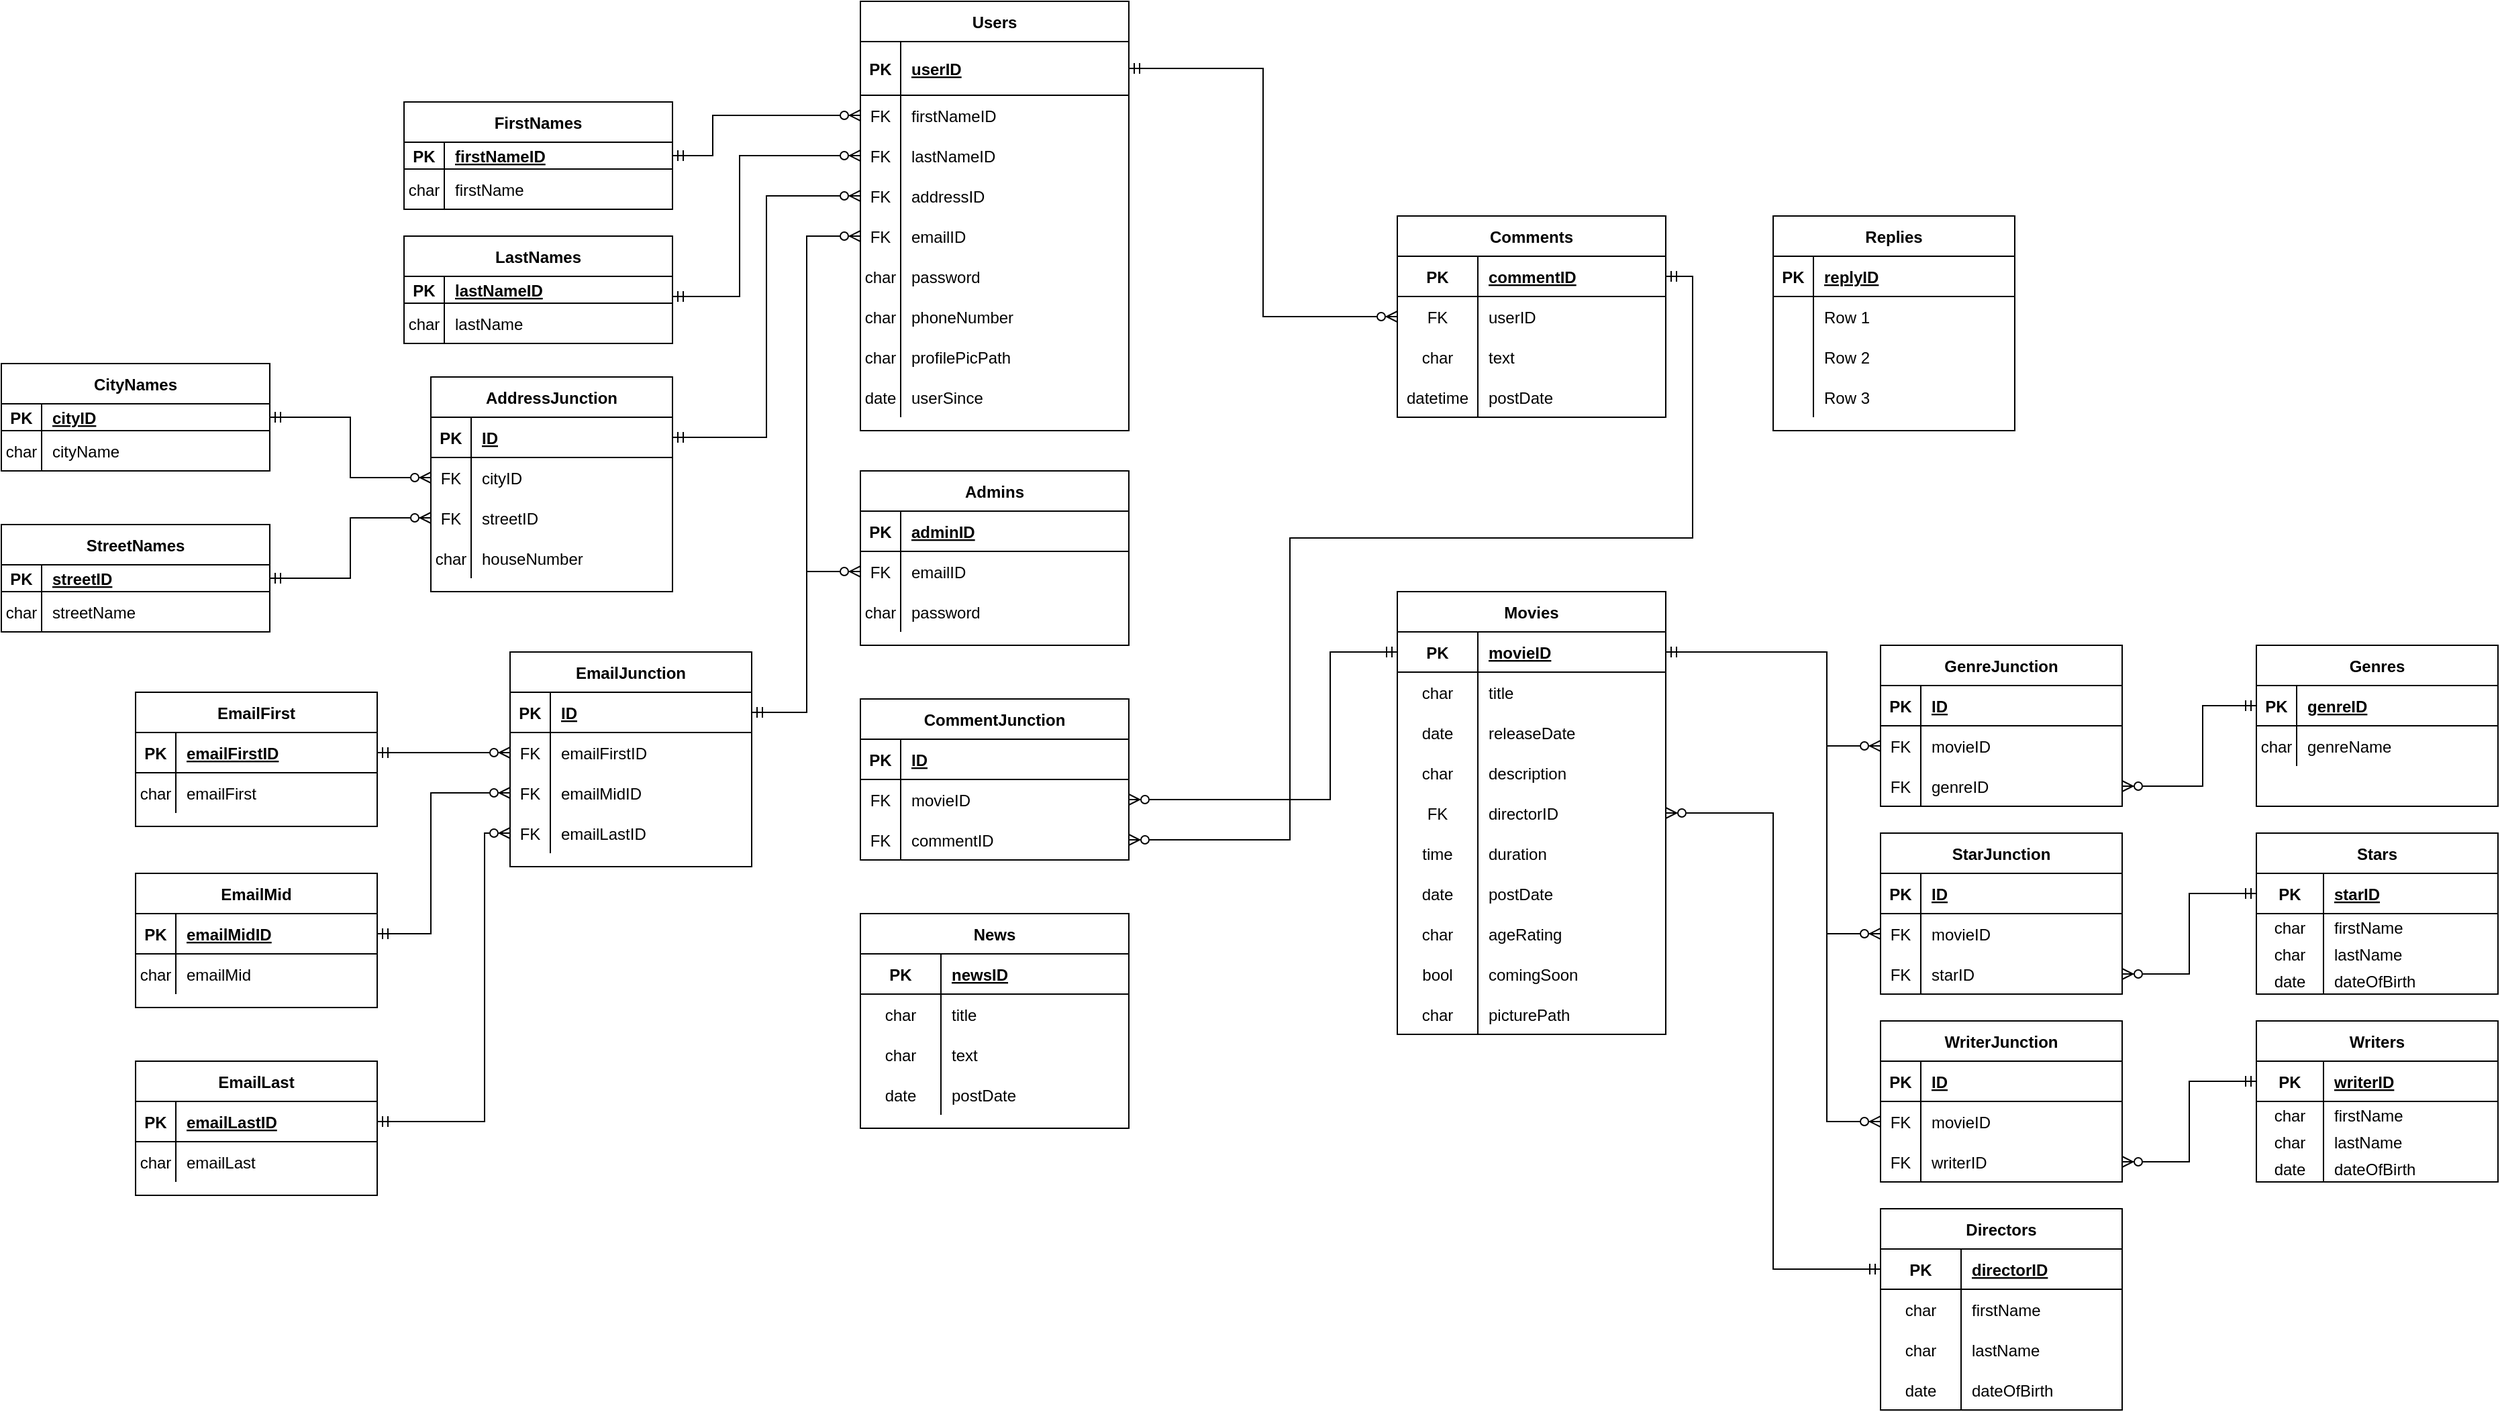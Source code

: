 <mxfile version="14.1.8" type="device"><diagram id="R2lEEEUBdFMjLlhIrx00" name="Page-1"><mxGraphModel dx="1375" dy="558" grid="1" gridSize="10" guides="1" tooltips="1" connect="1" arrows="1" fold="1" page="1" pageScale="1" pageWidth="850" pageHeight="1100" math="0" shadow="0" extFonts="Permanent Marker^https://fonts.googleapis.com/css?family=Permanent+Marker"><root><mxCell id="0"/><mxCell id="1" parent="0"/><mxCell id="nMNBnjTR2JIQNkcHj_Rx-1" value="Users" style="shape=table;startSize=30;container=1;collapsible=1;childLayout=tableLayout;fixedRows=1;rowLines=0;fontStyle=1;align=center;resizeLast=1;" parent="1" vertex="1"><mxGeometry y="25" width="200" height="320" as="geometry"/></mxCell><mxCell id="nMNBnjTR2JIQNkcHj_Rx-2" value="" style="shape=partialRectangle;collapsible=0;dropTarget=0;pointerEvents=0;fillColor=none;top=0;left=0;bottom=1;right=0;points=[[0,0.5],[1,0.5]];portConstraint=eastwest;" parent="nMNBnjTR2JIQNkcHj_Rx-1" vertex="1"><mxGeometry y="30" width="200" height="40" as="geometry"/></mxCell><mxCell id="nMNBnjTR2JIQNkcHj_Rx-3" value="PK" style="shape=partialRectangle;connectable=0;fillColor=none;top=0;left=0;bottom=0;right=0;fontStyle=1;overflow=hidden;" parent="nMNBnjTR2JIQNkcHj_Rx-2" vertex="1"><mxGeometry width="30" height="40" as="geometry"/></mxCell><mxCell id="nMNBnjTR2JIQNkcHj_Rx-4" value="userID" style="shape=partialRectangle;connectable=0;fillColor=none;top=0;left=0;bottom=0;right=0;align=left;spacingLeft=6;fontStyle=5;overflow=hidden;" parent="nMNBnjTR2JIQNkcHj_Rx-2" vertex="1"><mxGeometry x="30" width="170" height="40" as="geometry"/></mxCell><mxCell id="nMNBnjTR2JIQNkcHj_Rx-5" value="" style="shape=partialRectangle;collapsible=0;dropTarget=0;pointerEvents=0;fillColor=none;top=0;left=0;bottom=0;right=0;points=[[0,0.5],[1,0.5]];portConstraint=eastwest;" parent="nMNBnjTR2JIQNkcHj_Rx-1" vertex="1"><mxGeometry y="70" width="200" height="30" as="geometry"/></mxCell><mxCell id="nMNBnjTR2JIQNkcHj_Rx-6" value="FK" style="shape=partialRectangle;connectable=0;fillColor=none;top=0;left=0;bottom=0;right=0;editable=1;overflow=hidden;" parent="nMNBnjTR2JIQNkcHj_Rx-5" vertex="1"><mxGeometry width="30" height="30" as="geometry"/></mxCell><mxCell id="nMNBnjTR2JIQNkcHj_Rx-7" value="firstNameID" style="shape=partialRectangle;connectable=0;fillColor=none;top=0;left=0;bottom=0;right=0;align=left;spacingLeft=6;overflow=hidden;" parent="nMNBnjTR2JIQNkcHj_Rx-5" vertex="1"><mxGeometry x="30" width="170" height="30" as="geometry"/></mxCell><mxCell id="3HFS994KgyDE3y9r2O1v-63" value="" style="shape=partialRectangle;collapsible=0;dropTarget=0;pointerEvents=0;fillColor=none;top=0;left=0;bottom=0;right=0;points=[[0,0.5],[1,0.5]];portConstraint=eastwest;" vertex="1" parent="nMNBnjTR2JIQNkcHj_Rx-1"><mxGeometry y="100" width="200" height="30" as="geometry"/></mxCell><mxCell id="3HFS994KgyDE3y9r2O1v-64" value="FK" style="shape=partialRectangle;connectable=0;fillColor=none;top=0;left=0;bottom=0;right=0;fontStyle=0;overflow=hidden;" vertex="1" parent="3HFS994KgyDE3y9r2O1v-63"><mxGeometry width="30" height="30" as="geometry"/></mxCell><mxCell id="3HFS994KgyDE3y9r2O1v-65" value="lastNameID" style="shape=partialRectangle;connectable=0;fillColor=none;top=0;left=0;bottom=0;right=0;align=left;spacingLeft=6;fontStyle=0;overflow=hidden;" vertex="1" parent="3HFS994KgyDE3y9r2O1v-63"><mxGeometry x="30" width="170" height="30" as="geometry"/></mxCell><mxCell id="3HFS994KgyDE3y9r2O1v-68" value="" style="shape=partialRectangle;collapsible=0;dropTarget=0;pointerEvents=0;fillColor=none;top=0;left=0;bottom=0;right=0;points=[[0,0.5],[1,0.5]];portConstraint=eastwest;" vertex="1" parent="nMNBnjTR2JIQNkcHj_Rx-1"><mxGeometry y="130" width="200" height="30" as="geometry"/></mxCell><mxCell id="3HFS994KgyDE3y9r2O1v-69" value="FK" style="shape=partialRectangle;connectable=0;fillColor=none;top=0;left=0;bottom=0;right=0;fontStyle=0;overflow=hidden;" vertex="1" parent="3HFS994KgyDE3y9r2O1v-68"><mxGeometry width="30" height="30" as="geometry"/></mxCell><mxCell id="3HFS994KgyDE3y9r2O1v-70" value="addressID" style="shape=partialRectangle;connectable=0;fillColor=none;top=0;left=0;bottom=0;right=0;align=left;spacingLeft=6;fontStyle=0;overflow=hidden;" vertex="1" parent="3HFS994KgyDE3y9r2O1v-68"><mxGeometry x="30" width="170" height="30" as="geometry"/></mxCell><mxCell id="3HFS994KgyDE3y9r2O1v-81" value="" style="shape=partialRectangle;collapsible=0;dropTarget=0;pointerEvents=0;fillColor=none;top=0;left=0;bottom=0;right=0;points=[[0,0.5],[1,0.5]];portConstraint=eastwest;" vertex="1" parent="nMNBnjTR2JIQNkcHj_Rx-1"><mxGeometry y="160" width="200" height="30" as="geometry"/></mxCell><mxCell id="3HFS994KgyDE3y9r2O1v-82" value="FK" style="shape=partialRectangle;connectable=0;fillColor=none;top=0;left=0;bottom=0;right=0;fontStyle=0;overflow=hidden;" vertex="1" parent="3HFS994KgyDE3y9r2O1v-81"><mxGeometry width="30" height="30" as="geometry"/></mxCell><mxCell id="3HFS994KgyDE3y9r2O1v-83" value="emailID" style="shape=partialRectangle;connectable=0;fillColor=none;top=0;left=0;bottom=0;right=0;align=left;spacingLeft=6;fontStyle=0;overflow=hidden;" vertex="1" parent="3HFS994KgyDE3y9r2O1v-81"><mxGeometry x="30" width="170" height="30" as="geometry"/></mxCell><mxCell id="nMNBnjTR2JIQNkcHj_Rx-8" value="" style="shape=partialRectangle;collapsible=0;dropTarget=0;pointerEvents=0;fillColor=none;top=0;left=0;bottom=0;right=0;points=[[0,0.5],[1,0.5]];portConstraint=eastwest;" parent="nMNBnjTR2JIQNkcHj_Rx-1" vertex="1"><mxGeometry y="190" width="200" height="30" as="geometry"/></mxCell><mxCell id="nMNBnjTR2JIQNkcHj_Rx-9" value="char" style="shape=partialRectangle;connectable=0;fillColor=none;top=0;left=0;bottom=0;right=0;editable=1;overflow=hidden;" parent="nMNBnjTR2JIQNkcHj_Rx-8" vertex="1"><mxGeometry width="30" height="30" as="geometry"/></mxCell><mxCell id="nMNBnjTR2JIQNkcHj_Rx-10" value="password" style="shape=partialRectangle;connectable=0;fillColor=none;top=0;left=0;bottom=0;right=0;align=left;spacingLeft=6;overflow=hidden;" parent="nMNBnjTR2JIQNkcHj_Rx-8" vertex="1"><mxGeometry x="30" width="170" height="30" as="geometry"/></mxCell><mxCell id="3HFS994KgyDE3y9r2O1v-78" value="" style="shape=partialRectangle;collapsible=0;dropTarget=0;pointerEvents=0;fillColor=none;top=0;left=0;bottom=0;right=0;points=[[0,0.5],[1,0.5]];portConstraint=eastwest;" vertex="1" parent="nMNBnjTR2JIQNkcHj_Rx-1"><mxGeometry y="220" width="200" height="30" as="geometry"/></mxCell><mxCell id="3HFS994KgyDE3y9r2O1v-79" value="char" style="shape=partialRectangle;connectable=0;fillColor=none;top=0;left=0;bottom=0;right=0;fontStyle=0;overflow=hidden;" vertex="1" parent="3HFS994KgyDE3y9r2O1v-78"><mxGeometry width="30" height="30" as="geometry"/></mxCell><mxCell id="3HFS994KgyDE3y9r2O1v-80" value="phoneNumber" style="shape=partialRectangle;connectable=0;fillColor=none;top=0;left=0;bottom=0;right=0;align=left;spacingLeft=6;fontStyle=0;overflow=hidden;" vertex="1" parent="3HFS994KgyDE3y9r2O1v-78"><mxGeometry x="30" width="170" height="30" as="geometry"/></mxCell><mxCell id="3HFS994KgyDE3y9r2O1v-84" value="" style="shape=partialRectangle;collapsible=0;dropTarget=0;pointerEvents=0;fillColor=none;top=0;left=0;bottom=0;right=0;points=[[0,0.5],[1,0.5]];portConstraint=eastwest;" vertex="1" parent="nMNBnjTR2JIQNkcHj_Rx-1"><mxGeometry y="250" width="200" height="30" as="geometry"/></mxCell><mxCell id="3HFS994KgyDE3y9r2O1v-85" value="char" style="shape=partialRectangle;connectable=0;fillColor=none;top=0;left=0;bottom=0;right=0;fontStyle=0;overflow=hidden;" vertex="1" parent="3HFS994KgyDE3y9r2O1v-84"><mxGeometry width="30" height="30" as="geometry"/></mxCell><mxCell id="3HFS994KgyDE3y9r2O1v-86" value="profilePicPath" style="shape=partialRectangle;connectable=0;fillColor=none;top=0;left=0;bottom=0;right=0;align=left;spacingLeft=6;fontStyle=0;overflow=hidden;" vertex="1" parent="3HFS994KgyDE3y9r2O1v-84"><mxGeometry x="30" width="170" height="30" as="geometry"/></mxCell><mxCell id="3HFS994KgyDE3y9r2O1v-75" value="" style="shape=partialRectangle;collapsible=0;dropTarget=0;pointerEvents=0;fillColor=none;top=0;left=0;bottom=0;right=0;points=[[0,0.5],[1,0.5]];portConstraint=eastwest;" vertex="1" parent="nMNBnjTR2JIQNkcHj_Rx-1"><mxGeometry y="280" width="200" height="30" as="geometry"/></mxCell><mxCell id="3HFS994KgyDE3y9r2O1v-76" value="date" style="shape=partialRectangle;connectable=0;fillColor=none;top=0;left=0;bottom=0;right=0;fontStyle=0;overflow=hidden;" vertex="1" parent="3HFS994KgyDE3y9r2O1v-75"><mxGeometry width="30" height="30" as="geometry"/></mxCell><mxCell id="3HFS994KgyDE3y9r2O1v-77" value="userSince" style="shape=partialRectangle;connectable=0;fillColor=none;top=0;left=0;bottom=0;right=0;align=left;spacingLeft=6;fontStyle=0;overflow=hidden;" vertex="1" parent="3HFS994KgyDE3y9r2O1v-75"><mxGeometry x="30" width="170" height="30" as="geometry"/></mxCell><mxCell id="nMNBnjTR2JIQNkcHj_Rx-14" value="Movies" style="shape=table;startSize=30;container=1;collapsible=1;childLayout=tableLayout;fixedRows=1;rowLines=0;fontStyle=1;align=center;resizeLast=1;" parent="1" vertex="1"><mxGeometry x="400" y="465" width="200.0" height="330" as="geometry"/></mxCell><mxCell id="nMNBnjTR2JIQNkcHj_Rx-15" value="" style="shape=partialRectangle;collapsible=0;dropTarget=0;pointerEvents=0;fillColor=none;top=0;left=0;bottom=1;right=0;points=[[0,0.5],[1,0.5]];portConstraint=eastwest;" parent="nMNBnjTR2JIQNkcHj_Rx-14" vertex="1"><mxGeometry y="30" width="200.0" height="30" as="geometry"/></mxCell><mxCell id="nMNBnjTR2JIQNkcHj_Rx-16" value="PK" style="shape=partialRectangle;connectable=0;fillColor=none;top=0;left=0;bottom=0;right=0;fontStyle=1;overflow=hidden;" parent="nMNBnjTR2JIQNkcHj_Rx-15" vertex="1"><mxGeometry width="60" height="30" as="geometry"/></mxCell><mxCell id="nMNBnjTR2JIQNkcHj_Rx-17" value="movieID" style="shape=partialRectangle;connectable=0;fillColor=none;top=0;left=0;bottom=0;right=0;align=left;spacingLeft=6;fontStyle=5;overflow=hidden;" parent="nMNBnjTR2JIQNkcHj_Rx-15" vertex="1"><mxGeometry x="60" width="140.0" height="30" as="geometry"/></mxCell><mxCell id="nMNBnjTR2JIQNkcHj_Rx-18" value="" style="shape=partialRectangle;collapsible=0;dropTarget=0;pointerEvents=0;fillColor=none;top=0;left=0;bottom=0;right=0;points=[[0,0.5],[1,0.5]];portConstraint=eastwest;" parent="nMNBnjTR2JIQNkcHj_Rx-14" vertex="1"><mxGeometry y="60" width="200.0" height="30" as="geometry"/></mxCell><mxCell id="nMNBnjTR2JIQNkcHj_Rx-19" value="char" style="shape=partialRectangle;connectable=0;fillColor=none;top=0;left=0;bottom=0;right=0;editable=1;overflow=hidden;" parent="nMNBnjTR2JIQNkcHj_Rx-18" vertex="1"><mxGeometry width="60" height="30" as="geometry"/></mxCell><mxCell id="nMNBnjTR2JIQNkcHj_Rx-20" value="title" style="shape=partialRectangle;connectable=0;fillColor=none;top=0;left=0;bottom=0;right=0;align=left;spacingLeft=6;overflow=hidden;" parent="nMNBnjTR2JIQNkcHj_Rx-18" vertex="1"><mxGeometry x="60" width="140.0" height="30" as="geometry"/></mxCell><mxCell id="nMNBnjTR2JIQNkcHj_Rx-21" value="" style="shape=partialRectangle;collapsible=0;dropTarget=0;pointerEvents=0;fillColor=none;top=0;left=0;bottom=0;right=0;points=[[0,0.5],[1,0.5]];portConstraint=eastwest;" parent="nMNBnjTR2JIQNkcHj_Rx-14" vertex="1"><mxGeometry y="90" width="200.0" height="30" as="geometry"/></mxCell><mxCell id="nMNBnjTR2JIQNkcHj_Rx-22" value="date" style="shape=partialRectangle;connectable=0;fillColor=none;top=0;left=0;bottom=0;right=0;editable=1;overflow=hidden;" parent="nMNBnjTR2JIQNkcHj_Rx-21" vertex="1"><mxGeometry width="60" height="30" as="geometry"/></mxCell><mxCell id="nMNBnjTR2JIQNkcHj_Rx-23" value="releaseDate" style="shape=partialRectangle;connectable=0;fillColor=none;top=0;left=0;bottom=0;right=0;align=left;spacingLeft=6;overflow=hidden;" parent="nMNBnjTR2JIQNkcHj_Rx-21" vertex="1"><mxGeometry x="60" width="140.0" height="30" as="geometry"/></mxCell><mxCell id="nMNBnjTR2JIQNkcHj_Rx-24" value="" style="shape=partialRectangle;collapsible=0;dropTarget=0;pointerEvents=0;fillColor=none;top=0;left=0;bottom=0;right=0;points=[[0,0.5],[1,0.5]];portConstraint=eastwest;" parent="nMNBnjTR2JIQNkcHj_Rx-14" vertex="1"><mxGeometry y="120" width="200.0" height="30" as="geometry"/></mxCell><mxCell id="nMNBnjTR2JIQNkcHj_Rx-25" value="char" style="shape=partialRectangle;connectable=0;fillColor=none;top=0;left=0;bottom=0;right=0;editable=1;overflow=hidden;" parent="nMNBnjTR2JIQNkcHj_Rx-24" vertex="1"><mxGeometry width="60" height="30" as="geometry"/></mxCell><mxCell id="nMNBnjTR2JIQNkcHj_Rx-26" value="description" style="shape=partialRectangle;connectable=0;fillColor=none;top=0;left=0;bottom=0;right=0;align=left;spacingLeft=6;overflow=hidden;" parent="nMNBnjTR2JIQNkcHj_Rx-24" vertex="1"><mxGeometry x="60" width="140.0" height="30" as="geometry"/></mxCell><mxCell id="khvKapDwJQRPR5wDbSqp-39" value="" style="shape=partialRectangle;collapsible=0;dropTarget=0;pointerEvents=0;fillColor=none;top=0;left=0;bottom=0;right=0;points=[[0,0.5],[1,0.5]];portConstraint=eastwest;" parent="nMNBnjTR2JIQNkcHj_Rx-14" vertex="1"><mxGeometry y="150" width="200.0" height="30" as="geometry"/></mxCell><mxCell id="khvKapDwJQRPR5wDbSqp-40" value="FK" style="shape=partialRectangle;connectable=0;fillColor=none;top=0;left=0;bottom=0;right=0;fontStyle=0;overflow=hidden;" parent="khvKapDwJQRPR5wDbSqp-39" vertex="1"><mxGeometry width="60" height="30" as="geometry"/></mxCell><mxCell id="khvKapDwJQRPR5wDbSqp-41" value="directorID" style="shape=partialRectangle;connectable=0;fillColor=none;top=0;left=0;bottom=0;right=0;align=left;spacingLeft=6;fontStyle=0;overflow=hidden;" parent="khvKapDwJQRPR5wDbSqp-39" vertex="1"><mxGeometry x="60" width="140.0" height="30" as="geometry"/></mxCell><mxCell id="khvKapDwJQRPR5wDbSqp-56" value="" style="shape=partialRectangle;collapsible=0;dropTarget=0;pointerEvents=0;fillColor=none;top=0;left=0;bottom=0;right=0;points=[[0,0.5],[1,0.5]];portConstraint=eastwest;" parent="nMNBnjTR2JIQNkcHj_Rx-14" vertex="1"><mxGeometry y="180" width="200.0" height="30" as="geometry"/></mxCell><mxCell id="khvKapDwJQRPR5wDbSqp-57" value="time" style="shape=partialRectangle;connectable=0;fillColor=none;top=0;left=0;bottom=0;right=0;fontStyle=0;overflow=hidden;" parent="khvKapDwJQRPR5wDbSqp-56" vertex="1"><mxGeometry width="60" height="30" as="geometry"/></mxCell><mxCell id="khvKapDwJQRPR5wDbSqp-58" value="duration" style="shape=partialRectangle;connectable=0;fillColor=none;top=0;left=0;bottom=0;right=0;align=left;spacingLeft=6;fontStyle=0;overflow=hidden;" parent="khvKapDwJQRPR5wDbSqp-56" vertex="1"><mxGeometry x="60" width="140.0" height="30" as="geometry"/></mxCell><mxCell id="khvKapDwJQRPR5wDbSqp-116" value="" style="shape=partialRectangle;collapsible=0;dropTarget=0;pointerEvents=0;fillColor=none;top=0;left=0;bottom=0;right=0;points=[[0,0.5],[1,0.5]];portConstraint=eastwest;" parent="nMNBnjTR2JIQNkcHj_Rx-14" vertex="1"><mxGeometry y="210" width="200.0" height="30" as="geometry"/></mxCell><mxCell id="khvKapDwJQRPR5wDbSqp-117" value="date" style="shape=partialRectangle;connectable=0;fillColor=none;top=0;left=0;bottom=0;right=0;fontStyle=0;overflow=hidden;" parent="khvKapDwJQRPR5wDbSqp-116" vertex="1"><mxGeometry width="60" height="30" as="geometry"/></mxCell><mxCell id="khvKapDwJQRPR5wDbSqp-118" value="postDate" style="shape=partialRectangle;connectable=0;fillColor=none;top=0;left=0;bottom=0;right=0;align=left;spacingLeft=6;fontStyle=0;overflow=hidden;" parent="khvKapDwJQRPR5wDbSqp-116" vertex="1"><mxGeometry x="60" width="140.0" height="30" as="geometry"/></mxCell><mxCell id="khvKapDwJQRPR5wDbSqp-239" value="" style="shape=partialRectangle;collapsible=0;dropTarget=0;pointerEvents=0;fillColor=none;top=0;left=0;bottom=0;right=0;points=[[0,0.5],[1,0.5]];portConstraint=eastwest;" parent="nMNBnjTR2JIQNkcHj_Rx-14" vertex="1"><mxGeometry y="240" width="200.0" height="30" as="geometry"/></mxCell><mxCell id="khvKapDwJQRPR5wDbSqp-240" value="char" style="shape=partialRectangle;connectable=0;fillColor=none;top=0;left=0;bottom=0;right=0;fontStyle=0;overflow=hidden;" parent="khvKapDwJQRPR5wDbSqp-239" vertex="1"><mxGeometry width="60" height="30" as="geometry"/></mxCell><mxCell id="khvKapDwJQRPR5wDbSqp-241" value="ageRating" style="shape=partialRectangle;connectable=0;fillColor=none;top=0;left=0;bottom=0;right=0;align=left;spacingLeft=6;fontStyle=0;overflow=hidden;" parent="khvKapDwJQRPR5wDbSqp-239" vertex="1"><mxGeometry x="60" width="140.0" height="30" as="geometry"/></mxCell><mxCell id="khvKapDwJQRPR5wDbSqp-245" value="" style="shape=partialRectangle;collapsible=0;dropTarget=0;pointerEvents=0;fillColor=none;top=0;left=0;bottom=0;right=0;points=[[0,0.5],[1,0.5]];portConstraint=eastwest;" parent="nMNBnjTR2JIQNkcHj_Rx-14" vertex="1"><mxGeometry y="270" width="200.0" height="30" as="geometry"/></mxCell><mxCell id="khvKapDwJQRPR5wDbSqp-246" value="bool" style="shape=partialRectangle;connectable=0;fillColor=none;top=0;left=0;bottom=0;right=0;fontStyle=0;overflow=hidden;" parent="khvKapDwJQRPR5wDbSqp-245" vertex="1"><mxGeometry width="60" height="30" as="geometry"/></mxCell><mxCell id="khvKapDwJQRPR5wDbSqp-247" value="comingSoon" style="shape=partialRectangle;connectable=0;fillColor=none;top=0;left=0;bottom=0;right=0;align=left;spacingLeft=6;fontStyle=0;overflow=hidden;" parent="khvKapDwJQRPR5wDbSqp-245" vertex="1"><mxGeometry x="60" width="140.0" height="30" as="geometry"/></mxCell><mxCell id="dhKz2d7WvzUe5BqJ2KDc-1" value="" style="shape=partialRectangle;collapsible=0;dropTarget=0;pointerEvents=0;fillColor=none;top=0;left=0;bottom=0;right=0;points=[[0,0.5],[1,0.5]];portConstraint=eastwest;" parent="nMNBnjTR2JIQNkcHj_Rx-14" vertex="1"><mxGeometry y="300" width="200.0" height="30" as="geometry"/></mxCell><mxCell id="dhKz2d7WvzUe5BqJ2KDc-2" value="char" style="shape=partialRectangle;connectable=0;fillColor=none;top=0;left=0;bottom=0;right=0;fontStyle=0;overflow=hidden;" parent="dhKz2d7WvzUe5BqJ2KDc-1" vertex="1"><mxGeometry width="60" height="30" as="geometry"/></mxCell><mxCell id="dhKz2d7WvzUe5BqJ2KDc-3" value="picturePath" style="shape=partialRectangle;connectable=0;fillColor=none;top=0;left=0;bottom=0;right=0;align=left;spacingLeft=6;fontStyle=0;overflow=hidden;" parent="dhKz2d7WvzUe5BqJ2KDc-1" vertex="1"><mxGeometry x="60" width="140.0" height="30" as="geometry"/></mxCell><mxCell id="nMNBnjTR2JIQNkcHj_Rx-27" value="Comments" style="shape=table;startSize=30;container=1;collapsible=1;childLayout=tableLayout;fixedRows=1;rowLines=0;fontStyle=1;align=center;resizeLast=1;" parent="1" vertex="1"><mxGeometry x="400" y="185" width="200" height="150" as="geometry"/></mxCell><mxCell id="nMNBnjTR2JIQNkcHj_Rx-28" value="" style="shape=partialRectangle;collapsible=0;dropTarget=0;pointerEvents=0;fillColor=none;top=0;left=0;bottom=1;right=0;points=[[0,0.5],[1,0.5]];portConstraint=eastwest;" parent="nMNBnjTR2JIQNkcHj_Rx-27" vertex="1"><mxGeometry y="30" width="200" height="30" as="geometry"/></mxCell><mxCell id="nMNBnjTR2JIQNkcHj_Rx-29" value="PK" style="shape=partialRectangle;connectable=0;fillColor=none;top=0;left=0;bottom=0;right=0;fontStyle=1;overflow=hidden;" parent="nMNBnjTR2JIQNkcHj_Rx-28" vertex="1"><mxGeometry width="60" height="30" as="geometry"/></mxCell><mxCell id="nMNBnjTR2JIQNkcHj_Rx-30" value="commentID" style="shape=partialRectangle;connectable=0;fillColor=none;top=0;left=0;bottom=0;right=0;align=left;spacingLeft=6;fontStyle=5;overflow=hidden;" parent="nMNBnjTR2JIQNkcHj_Rx-28" vertex="1"><mxGeometry x="60" width="140" height="30" as="geometry"/></mxCell><mxCell id="nMNBnjTR2JIQNkcHj_Rx-31" value="" style="shape=partialRectangle;collapsible=0;dropTarget=0;pointerEvents=0;fillColor=none;top=0;left=0;bottom=0;right=0;points=[[0,0.5],[1,0.5]];portConstraint=eastwest;" parent="nMNBnjTR2JIQNkcHj_Rx-27" vertex="1"><mxGeometry y="60" width="200" height="30" as="geometry"/></mxCell><mxCell id="nMNBnjTR2JIQNkcHj_Rx-32" value="FK" style="shape=partialRectangle;connectable=0;fillColor=none;top=0;left=0;bottom=0;right=0;editable=1;overflow=hidden;" parent="nMNBnjTR2JIQNkcHj_Rx-31" vertex="1"><mxGeometry width="60" height="30" as="geometry"/></mxCell><mxCell id="nMNBnjTR2JIQNkcHj_Rx-33" value="userID" style="shape=partialRectangle;connectable=0;fillColor=none;top=0;left=0;bottom=0;right=0;align=left;spacingLeft=6;overflow=hidden;" parent="nMNBnjTR2JIQNkcHj_Rx-31" vertex="1"><mxGeometry x="60" width="140" height="30" as="geometry"/></mxCell><mxCell id="nMNBnjTR2JIQNkcHj_Rx-34" value="" style="shape=partialRectangle;collapsible=0;dropTarget=0;pointerEvents=0;fillColor=none;top=0;left=0;bottom=0;right=0;points=[[0,0.5],[1,0.5]];portConstraint=eastwest;" parent="nMNBnjTR2JIQNkcHj_Rx-27" vertex="1"><mxGeometry y="90" width="200" height="30" as="geometry"/></mxCell><mxCell id="nMNBnjTR2JIQNkcHj_Rx-35" value="char" style="shape=partialRectangle;connectable=0;fillColor=none;top=0;left=0;bottom=0;right=0;editable=1;overflow=hidden;" parent="nMNBnjTR2JIQNkcHj_Rx-34" vertex="1"><mxGeometry width="60" height="30" as="geometry"/></mxCell><mxCell id="nMNBnjTR2JIQNkcHj_Rx-36" value="text" style="shape=partialRectangle;connectable=0;fillColor=none;top=0;left=0;bottom=0;right=0;align=left;spacingLeft=6;overflow=hidden;" parent="nMNBnjTR2JIQNkcHj_Rx-34" vertex="1"><mxGeometry x="60" width="140" height="30" as="geometry"/></mxCell><mxCell id="khvKapDwJQRPR5wDbSqp-110" value="" style="shape=partialRectangle;collapsible=0;dropTarget=0;pointerEvents=0;fillColor=none;top=0;left=0;bottom=0;right=0;points=[[0,0.5],[1,0.5]];portConstraint=eastwest;" parent="nMNBnjTR2JIQNkcHj_Rx-27" vertex="1"><mxGeometry y="120" width="200" height="30" as="geometry"/></mxCell><mxCell id="khvKapDwJQRPR5wDbSqp-111" value="datetime" style="shape=partialRectangle;connectable=0;fillColor=none;top=0;left=0;bottom=0;right=0;fontStyle=0;overflow=hidden;" parent="khvKapDwJQRPR5wDbSqp-110" vertex="1"><mxGeometry width="60" height="30" as="geometry"/></mxCell><mxCell id="khvKapDwJQRPR5wDbSqp-112" value="postDate" style="shape=partialRectangle;connectable=0;fillColor=none;top=0;left=0;bottom=0;right=0;align=left;spacingLeft=6;fontStyle=0;overflow=hidden;" parent="khvKapDwJQRPR5wDbSqp-110" vertex="1"><mxGeometry x="60" width="140" height="30" as="geometry"/></mxCell><mxCell id="nMNBnjTR2JIQNkcHj_Rx-40" style="edgeStyle=orthogonalEdgeStyle;rounded=0;orthogonalLoop=1;jettySize=auto;html=1;exitX=1;exitY=0.5;exitDx=0;exitDy=0;entryX=0;entryY=0.5;entryDx=0;entryDy=0;endArrow=ERzeroToMany;endFill=1;startArrow=ERmandOne;startFill=0;" parent="1" source="nMNBnjTR2JIQNkcHj_Rx-2" target="nMNBnjTR2JIQNkcHj_Rx-31" edge="1"><mxGeometry relative="1" as="geometry"><Array as="points"><mxPoint x="300" y="75"/><mxPoint x="300" y="260"/></Array></mxGeometry></mxCell><mxCell id="khvKapDwJQRPR5wDbSqp-7" value="" style="shape=partialRectangle;connectable=0;fillColor=none;top=0;left=0;bottom=0;right=0;editable=1;overflow=hidden;" parent="1" vertex="1"><mxGeometry x="400" y="415" width="30" height="30" as="geometry"/></mxCell><mxCell id="khvKapDwJQRPR5wDbSqp-9" value="Replies" style="shape=table;startSize=30;container=1;collapsible=1;childLayout=tableLayout;fixedRows=1;rowLines=0;fontStyle=1;align=center;resizeLast=1;" parent="1" vertex="1"><mxGeometry x="680" y="185" width="180" height="160" as="geometry"/></mxCell><mxCell id="khvKapDwJQRPR5wDbSqp-10" value="" style="shape=partialRectangle;collapsible=0;dropTarget=0;pointerEvents=0;fillColor=none;top=0;left=0;bottom=1;right=0;points=[[0,0.5],[1,0.5]];portConstraint=eastwest;" parent="khvKapDwJQRPR5wDbSqp-9" vertex="1"><mxGeometry y="30" width="180" height="30" as="geometry"/></mxCell><mxCell id="khvKapDwJQRPR5wDbSqp-11" value="PK" style="shape=partialRectangle;connectable=0;fillColor=none;top=0;left=0;bottom=0;right=0;fontStyle=1;overflow=hidden;" parent="khvKapDwJQRPR5wDbSqp-10" vertex="1"><mxGeometry width="30" height="30" as="geometry"/></mxCell><mxCell id="khvKapDwJQRPR5wDbSqp-12" value="replyID" style="shape=partialRectangle;connectable=0;fillColor=none;top=0;left=0;bottom=0;right=0;align=left;spacingLeft=6;fontStyle=5;overflow=hidden;" parent="khvKapDwJQRPR5wDbSqp-10" vertex="1"><mxGeometry x="30" width="150" height="30" as="geometry"/></mxCell><mxCell id="khvKapDwJQRPR5wDbSqp-13" value="" style="shape=partialRectangle;collapsible=0;dropTarget=0;pointerEvents=0;fillColor=none;top=0;left=0;bottom=0;right=0;points=[[0,0.5],[1,0.5]];portConstraint=eastwest;" parent="khvKapDwJQRPR5wDbSqp-9" vertex="1"><mxGeometry y="60" width="180" height="30" as="geometry"/></mxCell><mxCell id="khvKapDwJQRPR5wDbSqp-14" value="" style="shape=partialRectangle;connectable=0;fillColor=none;top=0;left=0;bottom=0;right=0;editable=1;overflow=hidden;" parent="khvKapDwJQRPR5wDbSqp-13" vertex="1"><mxGeometry width="30" height="30" as="geometry"/></mxCell><mxCell id="khvKapDwJQRPR5wDbSqp-15" value="Row 1" style="shape=partialRectangle;connectable=0;fillColor=none;top=0;left=0;bottom=0;right=0;align=left;spacingLeft=6;overflow=hidden;" parent="khvKapDwJQRPR5wDbSqp-13" vertex="1"><mxGeometry x="30" width="150" height="30" as="geometry"/></mxCell><mxCell id="khvKapDwJQRPR5wDbSqp-16" value="" style="shape=partialRectangle;collapsible=0;dropTarget=0;pointerEvents=0;fillColor=none;top=0;left=0;bottom=0;right=0;points=[[0,0.5],[1,0.5]];portConstraint=eastwest;" parent="khvKapDwJQRPR5wDbSqp-9" vertex="1"><mxGeometry y="90" width="180" height="30" as="geometry"/></mxCell><mxCell id="khvKapDwJQRPR5wDbSqp-17" value="" style="shape=partialRectangle;connectable=0;fillColor=none;top=0;left=0;bottom=0;right=0;editable=1;overflow=hidden;" parent="khvKapDwJQRPR5wDbSqp-16" vertex="1"><mxGeometry width="30" height="30" as="geometry"/></mxCell><mxCell id="khvKapDwJQRPR5wDbSqp-18" value="Row 2" style="shape=partialRectangle;connectable=0;fillColor=none;top=0;left=0;bottom=0;right=0;align=left;spacingLeft=6;overflow=hidden;" parent="khvKapDwJQRPR5wDbSqp-16" vertex="1"><mxGeometry x="30" width="150" height="30" as="geometry"/></mxCell><mxCell id="khvKapDwJQRPR5wDbSqp-19" value="" style="shape=partialRectangle;collapsible=0;dropTarget=0;pointerEvents=0;fillColor=none;top=0;left=0;bottom=0;right=0;points=[[0,0.5],[1,0.5]];portConstraint=eastwest;" parent="khvKapDwJQRPR5wDbSqp-9" vertex="1"><mxGeometry y="120" width="180" height="30" as="geometry"/></mxCell><mxCell id="khvKapDwJQRPR5wDbSqp-20" value="" style="shape=partialRectangle;connectable=0;fillColor=none;top=0;left=0;bottom=0;right=0;editable=1;overflow=hidden;" parent="khvKapDwJQRPR5wDbSqp-19" vertex="1"><mxGeometry width="30" height="30" as="geometry"/></mxCell><mxCell id="khvKapDwJQRPR5wDbSqp-21" value="Row 3" style="shape=partialRectangle;connectable=0;fillColor=none;top=0;left=0;bottom=0;right=0;align=left;spacingLeft=6;overflow=hidden;" parent="khvKapDwJQRPR5wDbSqp-19" vertex="1"><mxGeometry x="30" width="150" height="30" as="geometry"/></mxCell><mxCell id="khvKapDwJQRPR5wDbSqp-22" value="Directors" style="shape=table;startSize=30;container=1;collapsible=1;childLayout=tableLayout;fixedRows=1;rowLines=0;fontStyle=1;align=center;resizeLast=1;" parent="1" vertex="1"><mxGeometry x="760" y="925" width="180" height="150" as="geometry"/></mxCell><mxCell id="khvKapDwJQRPR5wDbSqp-23" value="" style="shape=partialRectangle;collapsible=0;dropTarget=0;pointerEvents=0;fillColor=none;top=0;left=0;bottom=1;right=0;points=[[0,0.5],[1,0.5]];portConstraint=eastwest;" parent="khvKapDwJQRPR5wDbSqp-22" vertex="1"><mxGeometry y="30" width="180" height="30" as="geometry"/></mxCell><mxCell id="khvKapDwJQRPR5wDbSqp-24" value="PK" style="shape=partialRectangle;connectable=0;fillColor=none;top=0;left=0;bottom=0;right=0;fontStyle=1;overflow=hidden;" parent="khvKapDwJQRPR5wDbSqp-23" vertex="1"><mxGeometry width="60" height="30" as="geometry"/></mxCell><mxCell id="khvKapDwJQRPR5wDbSqp-25" value="directorID" style="shape=partialRectangle;connectable=0;fillColor=none;top=0;left=0;bottom=0;right=0;align=left;spacingLeft=6;fontStyle=5;overflow=hidden;" parent="khvKapDwJQRPR5wDbSqp-23" vertex="1"><mxGeometry x="60" width="120" height="30" as="geometry"/></mxCell><mxCell id="khvKapDwJQRPR5wDbSqp-26" value="" style="shape=partialRectangle;collapsible=0;dropTarget=0;pointerEvents=0;fillColor=none;top=0;left=0;bottom=0;right=0;points=[[0,0.5],[1,0.5]];portConstraint=eastwest;" parent="khvKapDwJQRPR5wDbSqp-22" vertex="1"><mxGeometry y="60" width="180" height="30" as="geometry"/></mxCell><mxCell id="khvKapDwJQRPR5wDbSqp-27" value="char" style="shape=partialRectangle;connectable=0;fillColor=none;top=0;left=0;bottom=0;right=0;editable=1;overflow=hidden;" parent="khvKapDwJQRPR5wDbSqp-26" vertex="1"><mxGeometry width="60" height="30" as="geometry"/></mxCell><mxCell id="khvKapDwJQRPR5wDbSqp-28" value="firstName" style="shape=partialRectangle;connectable=0;fillColor=none;top=0;left=0;bottom=0;right=0;align=left;spacingLeft=6;overflow=hidden;" parent="khvKapDwJQRPR5wDbSqp-26" vertex="1"><mxGeometry x="60" width="120" height="30" as="geometry"/></mxCell><mxCell id="khvKapDwJQRPR5wDbSqp-29" value="" style="shape=partialRectangle;collapsible=0;dropTarget=0;pointerEvents=0;fillColor=none;top=0;left=0;bottom=0;right=0;points=[[0,0.5],[1,0.5]];portConstraint=eastwest;" parent="khvKapDwJQRPR5wDbSqp-22" vertex="1"><mxGeometry y="90" width="180" height="30" as="geometry"/></mxCell><mxCell id="khvKapDwJQRPR5wDbSqp-30" value="char" style="shape=partialRectangle;connectable=0;fillColor=none;top=0;left=0;bottom=0;right=0;editable=1;overflow=hidden;" parent="khvKapDwJQRPR5wDbSqp-29" vertex="1"><mxGeometry width="60" height="30" as="geometry"/></mxCell><mxCell id="khvKapDwJQRPR5wDbSqp-31" value="lastName" style="shape=partialRectangle;connectable=0;fillColor=none;top=0;left=0;bottom=0;right=0;align=left;spacingLeft=6;overflow=hidden;" parent="khvKapDwJQRPR5wDbSqp-29" vertex="1"><mxGeometry x="60" width="120" height="30" as="geometry"/></mxCell><mxCell id="khvKapDwJQRPR5wDbSqp-32" value="" style="shape=partialRectangle;collapsible=0;dropTarget=0;pointerEvents=0;fillColor=none;top=0;left=0;bottom=0;right=0;points=[[0,0.5],[1,0.5]];portConstraint=eastwest;" parent="khvKapDwJQRPR5wDbSqp-22" vertex="1"><mxGeometry y="120" width="180" height="30" as="geometry"/></mxCell><mxCell id="khvKapDwJQRPR5wDbSqp-33" value="date" style="shape=partialRectangle;connectable=0;fillColor=none;top=0;left=0;bottom=0;right=0;editable=1;overflow=hidden;" parent="khvKapDwJQRPR5wDbSqp-32" vertex="1"><mxGeometry width="60" height="30" as="geometry"/></mxCell><mxCell id="khvKapDwJQRPR5wDbSqp-34" value="dateOfBirth" style="shape=partialRectangle;connectable=0;fillColor=none;top=0;left=0;bottom=0;right=0;align=left;spacingLeft=6;overflow=hidden;" parent="khvKapDwJQRPR5wDbSqp-32" vertex="1"><mxGeometry x="60" width="120" height="30" as="geometry"/></mxCell><mxCell id="khvKapDwJQRPR5wDbSqp-42" style="edgeStyle=orthogonalEdgeStyle;rounded=0;orthogonalLoop=1;jettySize=auto;html=1;exitX=1;exitY=0.5;exitDx=0;exitDy=0;entryX=0;entryY=0.5;entryDx=0;entryDy=0;startArrow=ERzeroToMany;startFill=1;endArrow=ERmandOne;endFill=0;" parent="1" source="khvKapDwJQRPR5wDbSqp-39" target="khvKapDwJQRPR5wDbSqp-23" edge="1"><mxGeometry relative="1" as="geometry"/></mxCell><mxCell id="khvKapDwJQRPR5wDbSqp-43" value="News" style="shape=table;startSize=30;container=1;collapsible=1;childLayout=tableLayout;fixedRows=1;rowLines=0;fontStyle=1;align=center;resizeLast=1;" parent="1" vertex="1"><mxGeometry y="705" width="200" height="160" as="geometry"/></mxCell><mxCell id="khvKapDwJQRPR5wDbSqp-44" value="" style="shape=partialRectangle;collapsible=0;dropTarget=0;pointerEvents=0;fillColor=none;top=0;left=0;bottom=1;right=0;points=[[0,0.5],[1,0.5]];portConstraint=eastwest;" parent="khvKapDwJQRPR5wDbSqp-43" vertex="1"><mxGeometry y="30" width="200" height="30" as="geometry"/></mxCell><mxCell id="khvKapDwJQRPR5wDbSqp-45" value="PK" style="shape=partialRectangle;connectable=0;fillColor=none;top=0;left=0;bottom=0;right=0;fontStyle=1;overflow=hidden;" parent="khvKapDwJQRPR5wDbSqp-44" vertex="1"><mxGeometry width="60" height="30" as="geometry"/></mxCell><mxCell id="khvKapDwJQRPR5wDbSqp-46" value="newsID" style="shape=partialRectangle;connectable=0;fillColor=none;top=0;left=0;bottom=0;right=0;align=left;spacingLeft=6;fontStyle=5;overflow=hidden;" parent="khvKapDwJQRPR5wDbSqp-44" vertex="1"><mxGeometry x="60" width="140" height="30" as="geometry"/></mxCell><mxCell id="khvKapDwJQRPR5wDbSqp-47" value="" style="shape=partialRectangle;collapsible=0;dropTarget=0;pointerEvents=0;fillColor=none;top=0;left=0;bottom=0;right=0;points=[[0,0.5],[1,0.5]];portConstraint=eastwest;" parent="khvKapDwJQRPR5wDbSqp-43" vertex="1"><mxGeometry y="60" width="200" height="30" as="geometry"/></mxCell><mxCell id="khvKapDwJQRPR5wDbSqp-48" value="char" style="shape=partialRectangle;connectable=0;fillColor=none;top=0;left=0;bottom=0;right=0;editable=1;overflow=hidden;" parent="khvKapDwJQRPR5wDbSqp-47" vertex="1"><mxGeometry width="60" height="30" as="geometry"/></mxCell><mxCell id="khvKapDwJQRPR5wDbSqp-49" value="title" style="shape=partialRectangle;connectable=0;fillColor=none;top=0;left=0;bottom=0;right=0;align=left;spacingLeft=6;overflow=hidden;" parent="khvKapDwJQRPR5wDbSqp-47" vertex="1"><mxGeometry x="60" width="140" height="30" as="geometry"/></mxCell><mxCell id="khvKapDwJQRPR5wDbSqp-50" value="" style="shape=partialRectangle;collapsible=0;dropTarget=0;pointerEvents=0;fillColor=none;top=0;left=0;bottom=0;right=0;points=[[0,0.5],[1,0.5]];portConstraint=eastwest;" parent="khvKapDwJQRPR5wDbSqp-43" vertex="1"><mxGeometry y="90" width="200" height="30" as="geometry"/></mxCell><mxCell id="khvKapDwJQRPR5wDbSqp-51" value="char" style="shape=partialRectangle;connectable=0;fillColor=none;top=0;left=0;bottom=0;right=0;editable=1;overflow=hidden;" parent="khvKapDwJQRPR5wDbSqp-50" vertex="1"><mxGeometry width="60" height="30" as="geometry"/></mxCell><mxCell id="khvKapDwJQRPR5wDbSqp-52" value="text" style="shape=partialRectangle;connectable=0;fillColor=none;top=0;left=0;bottom=0;right=0;align=left;spacingLeft=6;overflow=hidden;" parent="khvKapDwJQRPR5wDbSqp-50" vertex="1"><mxGeometry x="60" width="140" height="30" as="geometry"/></mxCell><mxCell id="khvKapDwJQRPR5wDbSqp-53" value="" style="shape=partialRectangle;collapsible=0;dropTarget=0;pointerEvents=0;fillColor=none;top=0;left=0;bottom=0;right=0;points=[[0,0.5],[1,0.5]];portConstraint=eastwest;" parent="khvKapDwJQRPR5wDbSqp-43" vertex="1"><mxGeometry y="120" width="200" height="30" as="geometry"/></mxCell><mxCell id="khvKapDwJQRPR5wDbSqp-54" value="date" style="shape=partialRectangle;connectable=0;fillColor=none;top=0;left=0;bottom=0;right=0;editable=1;overflow=hidden;" parent="khvKapDwJQRPR5wDbSqp-53" vertex="1"><mxGeometry width="60" height="30" as="geometry"/></mxCell><mxCell id="khvKapDwJQRPR5wDbSqp-55" value="postDate" style="shape=partialRectangle;connectable=0;fillColor=none;top=0;left=0;bottom=0;right=0;align=left;spacingLeft=6;overflow=hidden;" parent="khvKapDwJQRPR5wDbSqp-53" vertex="1"><mxGeometry x="60" width="140" height="30" as="geometry"/></mxCell><mxCell id="khvKapDwJQRPR5wDbSqp-62" value="Genres" style="shape=table;startSize=30;container=1;collapsible=1;childLayout=tableLayout;fixedRows=1;rowLines=0;fontStyle=1;align=center;resizeLast=1;" parent="1" vertex="1"><mxGeometry x="1040" y="505" width="180" height="120" as="geometry"/></mxCell><mxCell id="khvKapDwJQRPR5wDbSqp-63" value="" style="shape=partialRectangle;collapsible=0;dropTarget=0;pointerEvents=0;fillColor=none;top=0;left=0;bottom=1;right=0;points=[[0,0.5],[1,0.5]];portConstraint=eastwest;" parent="khvKapDwJQRPR5wDbSqp-62" vertex="1"><mxGeometry y="30" width="180" height="30" as="geometry"/></mxCell><mxCell id="khvKapDwJQRPR5wDbSqp-64" value="PK" style="shape=partialRectangle;connectable=0;fillColor=none;top=0;left=0;bottom=0;right=0;fontStyle=1;overflow=hidden;" parent="khvKapDwJQRPR5wDbSqp-63" vertex="1"><mxGeometry width="30" height="30" as="geometry"/></mxCell><mxCell id="khvKapDwJQRPR5wDbSqp-65" value="genreID" style="shape=partialRectangle;connectable=0;fillColor=none;top=0;left=0;bottom=0;right=0;align=left;spacingLeft=6;fontStyle=5;overflow=hidden;" parent="khvKapDwJQRPR5wDbSqp-63" vertex="1"><mxGeometry x="30" width="150" height="30" as="geometry"/></mxCell><mxCell id="khvKapDwJQRPR5wDbSqp-66" value="" style="shape=partialRectangle;collapsible=0;dropTarget=0;pointerEvents=0;fillColor=none;top=0;left=0;bottom=0;right=0;points=[[0,0.5],[1,0.5]];portConstraint=eastwest;" parent="khvKapDwJQRPR5wDbSqp-62" vertex="1"><mxGeometry y="60" width="180" height="30" as="geometry"/></mxCell><mxCell id="khvKapDwJQRPR5wDbSqp-67" value="char" style="shape=partialRectangle;connectable=0;fillColor=none;top=0;left=0;bottom=0;right=0;editable=1;overflow=hidden;" parent="khvKapDwJQRPR5wDbSqp-66" vertex="1"><mxGeometry width="30" height="30" as="geometry"/></mxCell><mxCell id="khvKapDwJQRPR5wDbSqp-68" value="genreName" style="shape=partialRectangle;connectable=0;fillColor=none;top=0;left=0;bottom=0;right=0;align=left;spacingLeft=6;overflow=hidden;" parent="khvKapDwJQRPR5wDbSqp-66" vertex="1"><mxGeometry x="30" width="150" height="30" as="geometry"/></mxCell><mxCell id="khvKapDwJQRPR5wDbSqp-78" value="GenreJunction" style="shape=table;startSize=30;container=1;collapsible=1;childLayout=tableLayout;fixedRows=1;rowLines=0;fontStyle=1;align=center;resizeLast=1;" parent="1" vertex="1"><mxGeometry x="760" y="505" width="180" height="120" as="geometry"/></mxCell><mxCell id="khvKapDwJQRPR5wDbSqp-79" value="" style="shape=partialRectangle;collapsible=0;dropTarget=0;pointerEvents=0;fillColor=none;top=0;left=0;bottom=1;right=0;points=[[0,0.5],[1,0.5]];portConstraint=eastwest;" parent="khvKapDwJQRPR5wDbSqp-78" vertex="1"><mxGeometry y="30" width="180" height="30" as="geometry"/></mxCell><mxCell id="khvKapDwJQRPR5wDbSqp-80" value="PK" style="shape=partialRectangle;connectable=0;fillColor=none;top=0;left=0;bottom=0;right=0;fontStyle=1;overflow=hidden;" parent="khvKapDwJQRPR5wDbSqp-79" vertex="1"><mxGeometry width="30" height="30" as="geometry"/></mxCell><mxCell id="khvKapDwJQRPR5wDbSqp-81" value="ID" style="shape=partialRectangle;connectable=0;fillColor=none;top=0;left=0;bottom=0;right=0;align=left;spacingLeft=6;fontStyle=5;overflow=hidden;" parent="khvKapDwJQRPR5wDbSqp-79" vertex="1"><mxGeometry x="30" width="150" height="30" as="geometry"/></mxCell><mxCell id="khvKapDwJQRPR5wDbSqp-82" value="" style="shape=partialRectangle;collapsible=0;dropTarget=0;pointerEvents=0;fillColor=none;top=0;left=0;bottom=0;right=0;points=[[0,0.5],[1,0.5]];portConstraint=eastwest;" parent="khvKapDwJQRPR5wDbSqp-78" vertex="1"><mxGeometry y="60" width="180" height="30" as="geometry"/></mxCell><mxCell id="khvKapDwJQRPR5wDbSqp-83" value="FK" style="shape=partialRectangle;connectable=0;fillColor=none;top=0;left=0;bottom=0;right=0;editable=1;overflow=hidden;" parent="khvKapDwJQRPR5wDbSqp-82" vertex="1"><mxGeometry width="30" height="30" as="geometry"/></mxCell><mxCell id="khvKapDwJQRPR5wDbSqp-84" value="movieID" style="shape=partialRectangle;connectable=0;fillColor=none;top=0;left=0;bottom=0;right=0;align=left;spacingLeft=6;overflow=hidden;" parent="khvKapDwJQRPR5wDbSqp-82" vertex="1"><mxGeometry x="30" width="150" height="30" as="geometry"/></mxCell><mxCell id="khvKapDwJQRPR5wDbSqp-85" value="" style="shape=partialRectangle;collapsible=0;dropTarget=0;pointerEvents=0;fillColor=none;top=0;left=0;bottom=0;right=0;points=[[0,0.5],[1,0.5]];portConstraint=eastwest;" parent="khvKapDwJQRPR5wDbSqp-78" vertex="1"><mxGeometry y="90" width="180" height="30" as="geometry"/></mxCell><mxCell id="khvKapDwJQRPR5wDbSqp-86" value="FK" style="shape=partialRectangle;connectable=0;fillColor=none;top=0;left=0;bottom=0;right=0;editable=1;overflow=hidden;" parent="khvKapDwJQRPR5wDbSqp-85" vertex="1"><mxGeometry width="30" height="30" as="geometry"/></mxCell><mxCell id="khvKapDwJQRPR5wDbSqp-87" value="genreID" style="shape=partialRectangle;connectable=0;fillColor=none;top=0;left=0;bottom=0;right=0;align=left;spacingLeft=6;overflow=hidden;" parent="khvKapDwJQRPR5wDbSqp-85" vertex="1"><mxGeometry x="30" width="150" height="30" as="geometry"/></mxCell><mxCell id="khvKapDwJQRPR5wDbSqp-91" style="edgeStyle=orthogonalEdgeStyle;rounded=0;orthogonalLoop=1;jettySize=auto;html=1;entryX=0;entryY=0.5;entryDx=0;entryDy=0;startArrow=ERmandOne;startFill=0;endArrow=ERzeroToMany;endFill=1;exitX=1;exitY=0.5;exitDx=0;exitDy=0;" parent="1" source="nMNBnjTR2JIQNkcHj_Rx-15" target="khvKapDwJQRPR5wDbSqp-82" edge="1"><mxGeometry relative="1" as="geometry"><mxPoint x="601" y="534" as="sourcePoint"/><Array as="points"><mxPoint x="720" y="510"/><mxPoint x="720" y="580"/></Array></mxGeometry></mxCell><mxCell id="khvKapDwJQRPR5wDbSqp-92" style="edgeStyle=orthogonalEdgeStyle;rounded=0;orthogonalLoop=1;jettySize=auto;html=1;exitX=0;exitY=0.5;exitDx=0;exitDy=0;entryX=1;entryY=0.5;entryDx=0;entryDy=0;startArrow=ERmandOne;startFill=0;endArrow=ERzeroToMany;endFill=1;" parent="1" source="khvKapDwJQRPR5wDbSqp-63" target="khvKapDwJQRPR5wDbSqp-85" edge="1"><mxGeometry relative="1" as="geometry"><Array as="points"><mxPoint x="1000" y="550"/><mxPoint x="1000" y="610"/></Array></mxGeometry></mxCell><mxCell id="khvKapDwJQRPR5wDbSqp-93" value="CommentJunction" style="shape=table;startSize=30;container=1;collapsible=1;childLayout=tableLayout;fixedRows=1;rowLines=0;fontStyle=1;align=center;resizeLast=1;" parent="1" vertex="1"><mxGeometry y="545" width="200" height="120" as="geometry"/></mxCell><mxCell id="khvKapDwJQRPR5wDbSqp-94" value="" style="shape=partialRectangle;collapsible=0;dropTarget=0;pointerEvents=0;fillColor=none;top=0;left=0;bottom=1;right=0;points=[[0,0.5],[1,0.5]];portConstraint=eastwest;" parent="khvKapDwJQRPR5wDbSqp-93" vertex="1"><mxGeometry y="30" width="200" height="30" as="geometry"/></mxCell><mxCell id="khvKapDwJQRPR5wDbSqp-95" value="PK" style="shape=partialRectangle;connectable=0;fillColor=none;top=0;left=0;bottom=0;right=0;fontStyle=1;overflow=hidden;" parent="khvKapDwJQRPR5wDbSqp-94" vertex="1"><mxGeometry width="30" height="30" as="geometry"/></mxCell><mxCell id="khvKapDwJQRPR5wDbSqp-96" value="ID" style="shape=partialRectangle;connectable=0;fillColor=none;top=0;left=0;bottom=0;right=0;align=left;spacingLeft=6;fontStyle=5;overflow=hidden;" parent="khvKapDwJQRPR5wDbSqp-94" vertex="1"><mxGeometry x="30" width="170" height="30" as="geometry"/></mxCell><mxCell id="khvKapDwJQRPR5wDbSqp-100" value="" style="shape=partialRectangle;collapsible=0;dropTarget=0;pointerEvents=0;fillColor=none;top=0;left=0;bottom=0;right=0;points=[[0,0.5],[1,0.5]];portConstraint=eastwest;" parent="khvKapDwJQRPR5wDbSqp-93" vertex="1"><mxGeometry y="60" width="200" height="30" as="geometry"/></mxCell><mxCell id="khvKapDwJQRPR5wDbSqp-101" value="FK" style="shape=partialRectangle;connectable=0;fillColor=none;top=0;left=0;bottom=0;right=0;editable=1;overflow=hidden;" parent="khvKapDwJQRPR5wDbSqp-100" vertex="1"><mxGeometry width="30" height="30" as="geometry"/></mxCell><mxCell id="khvKapDwJQRPR5wDbSqp-102" value="movieID" style="shape=partialRectangle;connectable=0;fillColor=none;top=0;left=0;bottom=0;right=0;align=left;spacingLeft=6;overflow=hidden;" parent="khvKapDwJQRPR5wDbSqp-100" vertex="1"><mxGeometry x="30" width="170" height="30" as="geometry"/></mxCell><mxCell id="khvKapDwJQRPR5wDbSqp-157" value="" style="shape=partialRectangle;collapsible=0;dropTarget=0;pointerEvents=0;fillColor=none;top=0;left=0;bottom=0;right=0;points=[[0,0.5],[1,0.5]];portConstraint=eastwest;" parent="khvKapDwJQRPR5wDbSqp-93" vertex="1"><mxGeometry y="90" width="200" height="30" as="geometry"/></mxCell><mxCell id="khvKapDwJQRPR5wDbSqp-158" value="FK" style="shape=partialRectangle;connectable=0;fillColor=none;top=0;left=0;bottom=0;right=0;fontStyle=0;overflow=hidden;" parent="khvKapDwJQRPR5wDbSqp-157" vertex="1"><mxGeometry width="30" height="30" as="geometry"/></mxCell><mxCell id="khvKapDwJQRPR5wDbSqp-159" value="commentID" style="shape=partialRectangle;connectable=0;fillColor=none;top=0;left=0;bottom=0;right=0;align=left;spacingLeft=6;fontStyle=0;overflow=hidden;" parent="khvKapDwJQRPR5wDbSqp-157" vertex="1"><mxGeometry x="30" width="170" height="30" as="geometry"/></mxCell><mxCell id="khvKapDwJQRPR5wDbSqp-107" style="edgeStyle=orthogonalEdgeStyle;rounded=0;orthogonalLoop=1;jettySize=auto;html=1;exitX=0;exitY=0.5;exitDx=0;exitDy=0;entryX=1;entryY=0.5;entryDx=0;entryDy=0;startArrow=ERmandOne;startFill=0;endArrow=ERzeroToMany;endFill=1;" parent="1" source="nMNBnjTR2JIQNkcHj_Rx-15" target="khvKapDwJQRPR5wDbSqp-100" edge="1"><mxGeometry relative="1" as="geometry"><Array as="points"><mxPoint x="350" y="510"/><mxPoint x="350" y="620"/></Array></mxGeometry></mxCell><mxCell id="khvKapDwJQRPR5wDbSqp-156" style="edgeStyle=orthogonalEdgeStyle;rounded=0;orthogonalLoop=1;jettySize=auto;html=1;exitX=1;exitY=0.5;exitDx=0;exitDy=0;startArrow=ERmandOne;startFill=0;endArrow=ERzeroToMany;endFill=1;entryX=1;entryY=0.5;entryDx=0;entryDy=0;" parent="1" source="nMNBnjTR2JIQNkcHj_Rx-28" target="khvKapDwJQRPR5wDbSqp-157" edge="1"><mxGeometry relative="1" as="geometry"><mxPoint x="600" y="495" as="targetPoint"/><Array as="points"><mxPoint x="620" y="230"/><mxPoint x="620" y="425"/><mxPoint x="320" y="425"/><mxPoint x="320" y="650"/></Array></mxGeometry></mxCell><mxCell id="khvKapDwJQRPR5wDbSqp-186" value="Stars" style="shape=table;startSize=30;container=1;collapsible=1;childLayout=tableLayout;fixedRows=1;rowLines=0;fontStyle=1;align=center;resizeLast=1;" parent="1" vertex="1"><mxGeometry x="1040" y="645" width="180" height="120" as="geometry"/></mxCell><mxCell id="khvKapDwJQRPR5wDbSqp-187" value="" style="shape=partialRectangle;collapsible=0;dropTarget=0;pointerEvents=0;fillColor=none;top=0;left=0;bottom=1;right=0;points=[[0,0.5],[1,0.5]];portConstraint=eastwest;" parent="khvKapDwJQRPR5wDbSqp-186" vertex="1"><mxGeometry y="30" width="180" height="30" as="geometry"/></mxCell><mxCell id="khvKapDwJQRPR5wDbSqp-188" value="PK" style="shape=partialRectangle;connectable=0;fillColor=none;top=0;left=0;bottom=0;right=0;fontStyle=1;overflow=hidden;" parent="khvKapDwJQRPR5wDbSqp-187" vertex="1"><mxGeometry width="50" height="30" as="geometry"/></mxCell><mxCell id="khvKapDwJQRPR5wDbSqp-189" value="starID" style="shape=partialRectangle;connectable=0;fillColor=none;top=0;left=0;bottom=0;right=0;align=left;spacingLeft=6;fontStyle=5;overflow=hidden;" parent="khvKapDwJQRPR5wDbSqp-187" vertex="1"><mxGeometry x="50" width="130" height="30" as="geometry"/></mxCell><mxCell id="khvKapDwJQRPR5wDbSqp-190" value="" style="shape=partialRectangle;collapsible=0;dropTarget=0;pointerEvents=0;fillColor=none;top=0;left=0;bottom=0;right=0;points=[[0,0.5],[1,0.5]];portConstraint=eastwest;" parent="khvKapDwJQRPR5wDbSqp-186" vertex="1"><mxGeometry y="60" width="180" height="20" as="geometry"/></mxCell><mxCell id="khvKapDwJQRPR5wDbSqp-191" value="char" style="shape=partialRectangle;connectable=0;fillColor=none;top=0;left=0;bottom=0;right=0;editable=1;overflow=hidden;" parent="khvKapDwJQRPR5wDbSqp-190" vertex="1"><mxGeometry width="50" height="20" as="geometry"/></mxCell><mxCell id="khvKapDwJQRPR5wDbSqp-192" value="firstName" style="shape=partialRectangle;connectable=0;fillColor=none;top=0;left=0;bottom=0;right=0;align=left;spacingLeft=6;overflow=hidden;" parent="khvKapDwJQRPR5wDbSqp-190" vertex="1"><mxGeometry x="50" width="130" height="20" as="geometry"/></mxCell><mxCell id="khvKapDwJQRPR5wDbSqp-193" value="" style="shape=partialRectangle;collapsible=0;dropTarget=0;pointerEvents=0;fillColor=none;top=0;left=0;bottom=0;right=0;points=[[0,0.5],[1,0.5]];portConstraint=eastwest;" parent="khvKapDwJQRPR5wDbSqp-186" vertex="1"><mxGeometry y="80" width="180" height="20" as="geometry"/></mxCell><mxCell id="khvKapDwJQRPR5wDbSqp-194" value="char" style="shape=partialRectangle;connectable=0;fillColor=none;top=0;left=0;bottom=0;right=0;editable=1;overflow=hidden;" parent="khvKapDwJQRPR5wDbSqp-193" vertex="1"><mxGeometry width="50" height="20" as="geometry"/></mxCell><mxCell id="khvKapDwJQRPR5wDbSqp-195" value="lastName" style="shape=partialRectangle;connectable=0;fillColor=none;top=0;left=0;bottom=0;right=0;align=left;spacingLeft=6;overflow=hidden;" parent="khvKapDwJQRPR5wDbSqp-193" vertex="1"><mxGeometry x="50" width="130" height="20" as="geometry"/></mxCell><mxCell id="khvKapDwJQRPR5wDbSqp-196" value="" style="shape=partialRectangle;collapsible=0;dropTarget=0;pointerEvents=0;fillColor=none;top=0;left=0;bottom=0;right=0;points=[[0,0.5],[1,0.5]];portConstraint=eastwest;" parent="khvKapDwJQRPR5wDbSqp-186" vertex="1"><mxGeometry y="100" width="180" height="20" as="geometry"/></mxCell><mxCell id="khvKapDwJQRPR5wDbSqp-197" value="date" style="shape=partialRectangle;connectable=0;fillColor=none;top=0;left=0;bottom=0;right=0;editable=1;overflow=hidden;" parent="khvKapDwJQRPR5wDbSqp-196" vertex="1"><mxGeometry width="50" height="20" as="geometry"/></mxCell><mxCell id="khvKapDwJQRPR5wDbSqp-198" value="dateOfBirth" style="shape=partialRectangle;connectable=0;fillColor=none;top=0;left=0;bottom=0;right=0;align=left;spacingLeft=6;overflow=hidden;" parent="khvKapDwJQRPR5wDbSqp-196" vertex="1"><mxGeometry x="50" width="130" height="20" as="geometry"/></mxCell><mxCell id="khvKapDwJQRPR5wDbSqp-199" value="Writers" style="shape=table;startSize=30;container=1;collapsible=1;childLayout=tableLayout;fixedRows=1;rowLines=0;fontStyle=1;align=center;resizeLast=1;" parent="1" vertex="1"><mxGeometry x="1040" y="785" width="180" height="120" as="geometry"/></mxCell><mxCell id="khvKapDwJQRPR5wDbSqp-200" value="" style="shape=partialRectangle;collapsible=0;dropTarget=0;pointerEvents=0;fillColor=none;top=0;left=0;bottom=1;right=0;points=[[0,0.5],[1,0.5]];portConstraint=eastwest;" parent="khvKapDwJQRPR5wDbSqp-199" vertex="1"><mxGeometry y="30" width="180" height="30" as="geometry"/></mxCell><mxCell id="khvKapDwJQRPR5wDbSqp-201" value="PK" style="shape=partialRectangle;connectable=0;fillColor=none;top=0;left=0;bottom=0;right=0;fontStyle=1;overflow=hidden;" parent="khvKapDwJQRPR5wDbSqp-200" vertex="1"><mxGeometry width="50" height="30" as="geometry"/></mxCell><mxCell id="khvKapDwJQRPR5wDbSqp-202" value="writerID" style="shape=partialRectangle;connectable=0;fillColor=none;top=0;left=0;bottom=0;right=0;align=left;spacingLeft=6;fontStyle=5;overflow=hidden;" parent="khvKapDwJQRPR5wDbSqp-200" vertex="1"><mxGeometry x="50" width="130" height="30" as="geometry"/></mxCell><mxCell id="khvKapDwJQRPR5wDbSqp-203" value="" style="shape=partialRectangle;collapsible=0;dropTarget=0;pointerEvents=0;fillColor=none;top=0;left=0;bottom=0;right=0;points=[[0,0.5],[1,0.5]];portConstraint=eastwest;" parent="khvKapDwJQRPR5wDbSqp-199" vertex="1"><mxGeometry y="60" width="180" height="20" as="geometry"/></mxCell><mxCell id="khvKapDwJQRPR5wDbSqp-204" value="char" style="shape=partialRectangle;connectable=0;fillColor=none;top=0;left=0;bottom=0;right=0;editable=1;overflow=hidden;" parent="khvKapDwJQRPR5wDbSqp-203" vertex="1"><mxGeometry width="50" height="20" as="geometry"/></mxCell><mxCell id="khvKapDwJQRPR5wDbSqp-205" value="firstName" style="shape=partialRectangle;connectable=0;fillColor=none;top=0;left=0;bottom=0;right=0;align=left;spacingLeft=6;overflow=hidden;" parent="khvKapDwJQRPR5wDbSqp-203" vertex="1"><mxGeometry x="50" width="130" height="20" as="geometry"/></mxCell><mxCell id="khvKapDwJQRPR5wDbSqp-206" value="" style="shape=partialRectangle;collapsible=0;dropTarget=0;pointerEvents=0;fillColor=none;top=0;left=0;bottom=0;right=0;points=[[0,0.5],[1,0.5]];portConstraint=eastwest;" parent="khvKapDwJQRPR5wDbSqp-199" vertex="1"><mxGeometry y="80" width="180" height="20" as="geometry"/></mxCell><mxCell id="khvKapDwJQRPR5wDbSqp-207" value="char" style="shape=partialRectangle;connectable=0;fillColor=none;top=0;left=0;bottom=0;right=0;editable=1;overflow=hidden;" parent="khvKapDwJQRPR5wDbSqp-206" vertex="1"><mxGeometry width="50" height="20" as="geometry"/></mxCell><mxCell id="khvKapDwJQRPR5wDbSqp-208" value="lastName" style="shape=partialRectangle;connectable=0;fillColor=none;top=0;left=0;bottom=0;right=0;align=left;spacingLeft=6;overflow=hidden;" parent="khvKapDwJQRPR5wDbSqp-206" vertex="1"><mxGeometry x="50" width="130" height="20" as="geometry"/></mxCell><mxCell id="khvKapDwJQRPR5wDbSqp-209" value="" style="shape=partialRectangle;collapsible=0;dropTarget=0;pointerEvents=0;fillColor=none;top=0;left=0;bottom=0;right=0;points=[[0,0.5],[1,0.5]];portConstraint=eastwest;" parent="khvKapDwJQRPR5wDbSqp-199" vertex="1"><mxGeometry y="100" width="180" height="20" as="geometry"/></mxCell><mxCell id="khvKapDwJQRPR5wDbSqp-210" value="date" style="shape=partialRectangle;connectable=0;fillColor=none;top=0;left=0;bottom=0;right=0;editable=1;overflow=hidden;" parent="khvKapDwJQRPR5wDbSqp-209" vertex="1"><mxGeometry width="50" height="20" as="geometry"/></mxCell><mxCell id="khvKapDwJQRPR5wDbSqp-211" value="dateOfBirth" style="shape=partialRectangle;connectable=0;fillColor=none;top=0;left=0;bottom=0;right=0;align=left;spacingLeft=6;overflow=hidden;" parent="khvKapDwJQRPR5wDbSqp-209" vertex="1"><mxGeometry x="50" width="130" height="20" as="geometry"/></mxCell><mxCell id="khvKapDwJQRPR5wDbSqp-212" value="StarJunction" style="shape=table;startSize=30;container=1;collapsible=1;childLayout=tableLayout;fixedRows=1;rowLines=0;fontStyle=1;align=center;resizeLast=1;" parent="1" vertex="1"><mxGeometry x="760" y="645" width="180" height="120" as="geometry"/></mxCell><mxCell id="khvKapDwJQRPR5wDbSqp-213" value="" style="shape=partialRectangle;collapsible=0;dropTarget=0;pointerEvents=0;fillColor=none;top=0;left=0;bottom=1;right=0;points=[[0,0.5],[1,0.5]];portConstraint=eastwest;" parent="khvKapDwJQRPR5wDbSqp-212" vertex="1"><mxGeometry y="30" width="180" height="30" as="geometry"/></mxCell><mxCell id="khvKapDwJQRPR5wDbSqp-214" value="PK" style="shape=partialRectangle;connectable=0;fillColor=none;top=0;left=0;bottom=0;right=0;fontStyle=1;overflow=hidden;" parent="khvKapDwJQRPR5wDbSqp-213" vertex="1"><mxGeometry width="30" height="30" as="geometry"/></mxCell><mxCell id="khvKapDwJQRPR5wDbSqp-215" value="ID" style="shape=partialRectangle;connectable=0;fillColor=none;top=0;left=0;bottom=0;right=0;align=left;spacingLeft=6;fontStyle=5;overflow=hidden;" parent="khvKapDwJQRPR5wDbSqp-213" vertex="1"><mxGeometry x="30" width="150" height="30" as="geometry"/></mxCell><mxCell id="khvKapDwJQRPR5wDbSqp-216" value="" style="shape=partialRectangle;collapsible=0;dropTarget=0;pointerEvents=0;fillColor=none;top=0;left=0;bottom=0;right=0;points=[[0,0.5],[1,0.5]];portConstraint=eastwest;" parent="khvKapDwJQRPR5wDbSqp-212" vertex="1"><mxGeometry y="60" width="180" height="30" as="geometry"/></mxCell><mxCell id="khvKapDwJQRPR5wDbSqp-217" value="FK" style="shape=partialRectangle;connectable=0;fillColor=none;top=0;left=0;bottom=0;right=0;editable=1;overflow=hidden;" parent="khvKapDwJQRPR5wDbSqp-216" vertex="1"><mxGeometry width="30" height="30" as="geometry"/></mxCell><mxCell id="khvKapDwJQRPR5wDbSqp-218" value="movieID" style="shape=partialRectangle;connectable=0;fillColor=none;top=0;left=0;bottom=0;right=0;align=left;spacingLeft=6;overflow=hidden;" parent="khvKapDwJQRPR5wDbSqp-216" vertex="1"><mxGeometry x="30" width="150" height="30" as="geometry"/></mxCell><mxCell id="khvKapDwJQRPR5wDbSqp-219" value="" style="shape=partialRectangle;collapsible=0;dropTarget=0;pointerEvents=0;fillColor=none;top=0;left=0;bottom=0;right=0;points=[[0,0.5],[1,0.5]];portConstraint=eastwest;" parent="khvKapDwJQRPR5wDbSqp-212" vertex="1"><mxGeometry y="90" width="180" height="30" as="geometry"/></mxCell><mxCell id="khvKapDwJQRPR5wDbSqp-220" value="FK" style="shape=partialRectangle;connectable=0;fillColor=none;top=0;left=0;bottom=0;right=0;editable=1;overflow=hidden;" parent="khvKapDwJQRPR5wDbSqp-219" vertex="1"><mxGeometry width="30" height="30" as="geometry"/></mxCell><mxCell id="khvKapDwJQRPR5wDbSqp-221" value="starID" style="shape=partialRectangle;connectable=0;fillColor=none;top=0;left=0;bottom=0;right=0;align=left;spacingLeft=6;overflow=hidden;" parent="khvKapDwJQRPR5wDbSqp-219" vertex="1"><mxGeometry x="30" width="150" height="30" as="geometry"/></mxCell><mxCell id="khvKapDwJQRPR5wDbSqp-225" value="WriterJunction" style="shape=table;startSize=30;container=1;collapsible=1;childLayout=tableLayout;fixedRows=1;rowLines=0;fontStyle=1;align=center;resizeLast=1;" parent="1" vertex="1"><mxGeometry x="760" y="785" width="180" height="120" as="geometry"/></mxCell><mxCell id="khvKapDwJQRPR5wDbSqp-226" value="" style="shape=partialRectangle;collapsible=0;dropTarget=0;pointerEvents=0;fillColor=none;top=0;left=0;bottom=1;right=0;points=[[0,0.5],[1,0.5]];portConstraint=eastwest;" parent="khvKapDwJQRPR5wDbSqp-225" vertex="1"><mxGeometry y="30" width="180" height="30" as="geometry"/></mxCell><mxCell id="khvKapDwJQRPR5wDbSqp-227" value="PK" style="shape=partialRectangle;connectable=0;fillColor=none;top=0;left=0;bottom=0;right=0;fontStyle=1;overflow=hidden;" parent="khvKapDwJQRPR5wDbSqp-226" vertex="1"><mxGeometry width="30" height="30" as="geometry"/></mxCell><mxCell id="khvKapDwJQRPR5wDbSqp-228" value="ID" style="shape=partialRectangle;connectable=0;fillColor=none;top=0;left=0;bottom=0;right=0;align=left;spacingLeft=6;fontStyle=5;overflow=hidden;" parent="khvKapDwJQRPR5wDbSqp-226" vertex="1"><mxGeometry x="30" width="150" height="30" as="geometry"/></mxCell><mxCell id="khvKapDwJQRPR5wDbSqp-229" value="" style="shape=partialRectangle;collapsible=0;dropTarget=0;pointerEvents=0;fillColor=none;top=0;left=0;bottom=0;right=0;points=[[0,0.5],[1,0.5]];portConstraint=eastwest;" parent="khvKapDwJQRPR5wDbSqp-225" vertex="1"><mxGeometry y="60" width="180" height="30" as="geometry"/></mxCell><mxCell id="khvKapDwJQRPR5wDbSqp-230" value="FK" style="shape=partialRectangle;connectable=0;fillColor=none;top=0;left=0;bottom=0;right=0;editable=1;overflow=hidden;" parent="khvKapDwJQRPR5wDbSqp-229" vertex="1"><mxGeometry width="30" height="30" as="geometry"/></mxCell><mxCell id="khvKapDwJQRPR5wDbSqp-231" value="movieID" style="shape=partialRectangle;connectable=0;fillColor=none;top=0;left=0;bottom=0;right=0;align=left;spacingLeft=6;overflow=hidden;" parent="khvKapDwJQRPR5wDbSqp-229" vertex="1"><mxGeometry x="30" width="150" height="30" as="geometry"/></mxCell><mxCell id="khvKapDwJQRPR5wDbSqp-232" value="" style="shape=partialRectangle;collapsible=0;dropTarget=0;pointerEvents=0;fillColor=none;top=0;left=0;bottom=0;right=0;points=[[0,0.5],[1,0.5]];portConstraint=eastwest;" parent="khvKapDwJQRPR5wDbSqp-225" vertex="1"><mxGeometry y="90" width="180" height="30" as="geometry"/></mxCell><mxCell id="khvKapDwJQRPR5wDbSqp-233" value="FK" style="shape=partialRectangle;connectable=0;fillColor=none;top=0;left=0;bottom=0;right=0;editable=1;overflow=hidden;" parent="khvKapDwJQRPR5wDbSqp-232" vertex="1"><mxGeometry width="30" height="30" as="geometry"/></mxCell><mxCell id="khvKapDwJQRPR5wDbSqp-234" value="writerID" style="shape=partialRectangle;connectable=0;fillColor=none;top=0;left=0;bottom=0;right=0;align=left;spacingLeft=6;overflow=hidden;" parent="khvKapDwJQRPR5wDbSqp-232" vertex="1"><mxGeometry x="30" width="150" height="30" as="geometry"/></mxCell><mxCell id="khvKapDwJQRPR5wDbSqp-235" style="edgeStyle=orthogonalEdgeStyle;rounded=0;orthogonalLoop=1;jettySize=auto;html=1;entryX=0;entryY=0.5;entryDx=0;entryDy=0;startArrow=ERmandOne;startFill=0;endArrow=ERzeroToMany;endFill=1;exitX=1;exitY=0.5;exitDx=0;exitDy=0;" parent="1" source="nMNBnjTR2JIQNkcHj_Rx-15" target="khvKapDwJQRPR5wDbSqp-216" edge="1"><mxGeometry relative="1" as="geometry"><mxPoint x="540" y="595" as="sourcePoint"/><mxPoint x="720" y="665" as="targetPoint"/><Array as="points"><mxPoint x="720" y="510"/><mxPoint x="720" y="720"/></Array></mxGeometry></mxCell><mxCell id="khvKapDwJQRPR5wDbSqp-236" style="edgeStyle=orthogonalEdgeStyle;rounded=0;orthogonalLoop=1;jettySize=auto;html=1;entryX=0;entryY=0.5;entryDx=0;entryDy=0;startArrow=ERmandOne;startFill=0;endArrow=ERzeroToMany;endFill=1;exitX=1;exitY=0.5;exitDx=0;exitDy=0;" parent="1" source="nMNBnjTR2JIQNkcHj_Rx-15" target="khvKapDwJQRPR5wDbSqp-229" edge="1"><mxGeometry relative="1" as="geometry"><mxPoint x="600" y="585" as="sourcePoint"/><mxPoint x="780" y="655" as="targetPoint"/><Array as="points"><mxPoint x="720" y="510"/><mxPoint x="720" y="860"/></Array></mxGeometry></mxCell><mxCell id="khvKapDwJQRPR5wDbSqp-237" style="edgeStyle=orthogonalEdgeStyle;rounded=0;orthogonalLoop=1;jettySize=auto;html=1;exitX=0;exitY=0.5;exitDx=0;exitDy=0;entryX=1;entryY=0.5;entryDx=0;entryDy=0;startArrow=ERmandOne;startFill=0;endArrow=ERzeroToMany;endFill=1;" parent="1" source="khvKapDwJQRPR5wDbSqp-187" target="khvKapDwJQRPR5wDbSqp-219" edge="1"><mxGeometry relative="1" as="geometry"><mxPoint x="1060" y="775" as="sourcePoint"/><mxPoint x="960" y="775" as="targetPoint"/></mxGeometry></mxCell><mxCell id="khvKapDwJQRPR5wDbSqp-238" style="edgeStyle=orthogonalEdgeStyle;rounded=0;orthogonalLoop=1;jettySize=auto;html=1;exitX=0;exitY=0.5;exitDx=0;exitDy=0;entryX=1;entryY=0.5;entryDx=0;entryDy=0;startArrow=ERmandOne;startFill=0;endArrow=ERzeroToMany;endFill=1;" parent="1" source="khvKapDwJQRPR5wDbSqp-200" target="khvKapDwJQRPR5wDbSqp-232" edge="1"><mxGeometry relative="1" as="geometry"><mxPoint x="1080" y="835" as="sourcePoint"/><mxPoint x="980" y="835" as="targetPoint"/></mxGeometry></mxCell><mxCell id="3HFS994KgyDE3y9r2O1v-2" value="AddressJunction" style="shape=table;startSize=30;container=1;collapsible=1;childLayout=tableLayout;fixedRows=1;rowLines=0;fontStyle=1;align=center;resizeLast=1;" vertex="1" parent="1"><mxGeometry x="-320" y="305" width="180" height="160" as="geometry"/></mxCell><mxCell id="3HFS994KgyDE3y9r2O1v-3" value="" style="shape=partialRectangle;collapsible=0;dropTarget=0;pointerEvents=0;fillColor=none;top=0;left=0;bottom=1;right=0;points=[[0,0.5],[1,0.5]];portConstraint=eastwest;" vertex="1" parent="3HFS994KgyDE3y9r2O1v-2"><mxGeometry y="30" width="180" height="30" as="geometry"/></mxCell><mxCell id="3HFS994KgyDE3y9r2O1v-4" value="PK" style="shape=partialRectangle;connectable=0;fillColor=none;top=0;left=0;bottom=0;right=0;fontStyle=1;overflow=hidden;" vertex="1" parent="3HFS994KgyDE3y9r2O1v-3"><mxGeometry width="30" height="30" as="geometry"/></mxCell><mxCell id="3HFS994KgyDE3y9r2O1v-5" value="ID" style="shape=partialRectangle;connectable=0;fillColor=none;top=0;left=0;bottom=0;right=0;align=left;spacingLeft=6;fontStyle=5;overflow=hidden;" vertex="1" parent="3HFS994KgyDE3y9r2O1v-3"><mxGeometry x="30" width="150" height="30" as="geometry"/></mxCell><mxCell id="3HFS994KgyDE3y9r2O1v-12" value="" style="shape=partialRectangle;collapsible=0;dropTarget=0;pointerEvents=0;fillColor=none;top=0;left=0;bottom=0;right=0;points=[[0,0.5],[1,0.5]];portConstraint=eastwest;" vertex="1" parent="3HFS994KgyDE3y9r2O1v-2"><mxGeometry y="60" width="180" height="30" as="geometry"/></mxCell><mxCell id="3HFS994KgyDE3y9r2O1v-13" value="FK" style="shape=partialRectangle;connectable=0;fillColor=none;top=0;left=0;bottom=0;right=0;editable=1;overflow=hidden;" vertex="1" parent="3HFS994KgyDE3y9r2O1v-12"><mxGeometry width="30" height="30" as="geometry"/></mxCell><mxCell id="3HFS994KgyDE3y9r2O1v-14" value="cityID" style="shape=partialRectangle;connectable=0;fillColor=none;top=0;left=0;bottom=0;right=0;align=left;spacingLeft=6;overflow=hidden;" vertex="1" parent="3HFS994KgyDE3y9r2O1v-12"><mxGeometry x="30" width="150" height="30" as="geometry"/></mxCell><mxCell id="3HFS994KgyDE3y9r2O1v-6" value="" style="shape=partialRectangle;collapsible=0;dropTarget=0;pointerEvents=0;fillColor=none;top=0;left=0;bottom=0;right=0;points=[[0,0.5],[1,0.5]];portConstraint=eastwest;" vertex="1" parent="3HFS994KgyDE3y9r2O1v-2"><mxGeometry y="90" width="180" height="30" as="geometry"/></mxCell><mxCell id="3HFS994KgyDE3y9r2O1v-7" value="FK" style="shape=partialRectangle;connectable=0;fillColor=none;top=0;left=0;bottom=0;right=0;editable=1;overflow=hidden;" vertex="1" parent="3HFS994KgyDE3y9r2O1v-6"><mxGeometry width="30" height="30" as="geometry"/></mxCell><mxCell id="3HFS994KgyDE3y9r2O1v-8" value="streetID" style="shape=partialRectangle;connectable=0;fillColor=none;top=0;left=0;bottom=0;right=0;align=left;spacingLeft=6;overflow=hidden;" vertex="1" parent="3HFS994KgyDE3y9r2O1v-6"><mxGeometry x="30" width="150" height="30" as="geometry"/></mxCell><mxCell id="3HFS994KgyDE3y9r2O1v-9" value="" style="shape=partialRectangle;collapsible=0;dropTarget=0;pointerEvents=0;fillColor=none;top=0;left=0;bottom=0;right=0;points=[[0,0.5],[1,0.5]];portConstraint=eastwest;" vertex="1" parent="3HFS994KgyDE3y9r2O1v-2"><mxGeometry y="120" width="180" height="30" as="geometry"/></mxCell><mxCell id="3HFS994KgyDE3y9r2O1v-10" value="char" style="shape=partialRectangle;connectable=0;fillColor=none;top=0;left=0;bottom=0;right=0;editable=1;overflow=hidden;" vertex="1" parent="3HFS994KgyDE3y9r2O1v-9"><mxGeometry width="30" height="30" as="geometry"/></mxCell><mxCell id="3HFS994KgyDE3y9r2O1v-11" value="houseNumber" style="shape=partialRectangle;connectable=0;fillColor=none;top=0;left=0;bottom=0;right=0;align=left;spacingLeft=6;overflow=hidden;" vertex="1" parent="3HFS994KgyDE3y9r2O1v-9"><mxGeometry x="30" width="150" height="30" as="geometry"/></mxCell><mxCell id="3HFS994KgyDE3y9r2O1v-15" value="StreetNames" style="shape=table;startSize=30;container=1;collapsible=1;childLayout=tableLayout;fixedRows=1;rowLines=0;fontStyle=1;align=center;resizeLast=1;" vertex="1" parent="1"><mxGeometry x="-640" y="415" width="200" height="80" as="geometry"/></mxCell><mxCell id="3HFS994KgyDE3y9r2O1v-16" value="" style="shape=partialRectangle;collapsible=0;dropTarget=0;pointerEvents=0;fillColor=none;top=0;left=0;bottom=1;right=0;points=[[0,0.5],[1,0.5]];portConstraint=eastwest;" vertex="1" parent="3HFS994KgyDE3y9r2O1v-15"><mxGeometry y="30" width="200" height="20" as="geometry"/></mxCell><mxCell id="3HFS994KgyDE3y9r2O1v-17" value="PK" style="shape=partialRectangle;connectable=0;fillColor=none;top=0;left=0;bottom=0;right=0;fontStyle=1;overflow=hidden;" vertex="1" parent="3HFS994KgyDE3y9r2O1v-16"><mxGeometry width="30" height="20" as="geometry"/></mxCell><mxCell id="3HFS994KgyDE3y9r2O1v-18" value="streetID" style="shape=partialRectangle;connectable=0;fillColor=none;top=0;left=0;bottom=0;right=0;align=left;spacingLeft=6;fontStyle=5;overflow=hidden;" vertex="1" parent="3HFS994KgyDE3y9r2O1v-16"><mxGeometry x="30" width="170" height="20" as="geometry"/></mxCell><mxCell id="3HFS994KgyDE3y9r2O1v-19" value="" style="shape=partialRectangle;collapsible=0;dropTarget=0;pointerEvents=0;fillColor=none;top=0;left=0;bottom=0;right=0;points=[[0,0.5],[1,0.5]];portConstraint=eastwest;" vertex="1" parent="3HFS994KgyDE3y9r2O1v-15"><mxGeometry y="50" width="200" height="30" as="geometry"/></mxCell><mxCell id="3HFS994KgyDE3y9r2O1v-20" value="char" style="shape=partialRectangle;connectable=0;fillColor=none;top=0;left=0;bottom=0;right=0;editable=1;overflow=hidden;" vertex="1" parent="3HFS994KgyDE3y9r2O1v-19"><mxGeometry width="30" height="30" as="geometry"/></mxCell><mxCell id="3HFS994KgyDE3y9r2O1v-21" value="streetName" style="shape=partialRectangle;connectable=0;fillColor=none;top=0;left=0;bottom=0;right=0;align=left;spacingLeft=6;overflow=hidden;" vertex="1" parent="3HFS994KgyDE3y9r2O1v-19"><mxGeometry x="30" width="170" height="30" as="geometry"/></mxCell><mxCell id="3HFS994KgyDE3y9r2O1v-28" style="edgeStyle=orthogonalEdgeStyle;rounded=0;orthogonalLoop=1;jettySize=auto;html=1;entryX=0;entryY=0.5;entryDx=0;entryDy=0;endArrow=ERzeroToMany;endFill=1;startArrow=ERmandOne;startFill=0;" edge="1" parent="1" source="3HFS994KgyDE3y9r2O1v-16" target="3HFS994KgyDE3y9r2O1v-6"><mxGeometry relative="1" as="geometry"/></mxCell><mxCell id="3HFS994KgyDE3y9r2O1v-42" style="edgeStyle=orthogonalEdgeStyle;rounded=0;orthogonalLoop=1;jettySize=auto;html=1;entryX=0;entryY=0.5;entryDx=0;entryDy=0;startArrow=ERmandOne;startFill=0;endArrow=ERzeroToMany;endFill=1;" edge="1" parent="1" source="3HFS994KgyDE3y9r2O1v-29" target="3HFS994KgyDE3y9r2O1v-12"><mxGeometry relative="1" as="geometry"/></mxCell><mxCell id="3HFS994KgyDE3y9r2O1v-29" value="CityNames" style="shape=table;startSize=30;container=1;collapsible=1;childLayout=tableLayout;fixedRows=1;rowLines=0;fontStyle=1;align=center;resizeLast=1;" vertex="1" parent="1"><mxGeometry x="-640" y="295" width="200" height="80" as="geometry"/></mxCell><mxCell id="3HFS994KgyDE3y9r2O1v-30" value="" style="shape=partialRectangle;collapsible=0;dropTarget=0;pointerEvents=0;fillColor=none;top=0;left=0;bottom=1;right=0;points=[[0,0.5],[1,0.5]];portConstraint=eastwest;" vertex="1" parent="3HFS994KgyDE3y9r2O1v-29"><mxGeometry y="30" width="200" height="20" as="geometry"/></mxCell><mxCell id="3HFS994KgyDE3y9r2O1v-31" value="PK" style="shape=partialRectangle;connectable=0;fillColor=none;top=0;left=0;bottom=0;right=0;fontStyle=1;overflow=hidden;" vertex="1" parent="3HFS994KgyDE3y9r2O1v-30"><mxGeometry width="30" height="20" as="geometry"/></mxCell><mxCell id="3HFS994KgyDE3y9r2O1v-32" value="cityID" style="shape=partialRectangle;connectable=0;fillColor=none;top=0;left=0;bottom=0;right=0;align=left;spacingLeft=6;fontStyle=5;overflow=hidden;" vertex="1" parent="3HFS994KgyDE3y9r2O1v-30"><mxGeometry x="30" width="170" height="20" as="geometry"/></mxCell><mxCell id="3HFS994KgyDE3y9r2O1v-33" value="" style="shape=partialRectangle;collapsible=0;dropTarget=0;pointerEvents=0;fillColor=none;top=0;left=0;bottom=0;right=0;points=[[0,0.5],[1,0.5]];portConstraint=eastwest;" vertex="1" parent="3HFS994KgyDE3y9r2O1v-29"><mxGeometry y="50" width="200" height="30" as="geometry"/></mxCell><mxCell id="3HFS994KgyDE3y9r2O1v-34" value="char" style="shape=partialRectangle;connectable=0;fillColor=none;top=0;left=0;bottom=0;right=0;editable=1;overflow=hidden;" vertex="1" parent="3HFS994KgyDE3y9r2O1v-33"><mxGeometry width="30" height="30" as="geometry"/></mxCell><mxCell id="3HFS994KgyDE3y9r2O1v-35" value="cityName" style="shape=partialRectangle;connectable=0;fillColor=none;top=0;left=0;bottom=0;right=0;align=left;spacingLeft=6;overflow=hidden;" vertex="1" parent="3HFS994KgyDE3y9r2O1v-33"><mxGeometry x="30" width="170" height="30" as="geometry"/></mxCell><mxCell id="3HFS994KgyDE3y9r2O1v-43" value="FirstNames" style="shape=table;startSize=30;container=1;collapsible=1;childLayout=tableLayout;fixedRows=1;rowLines=0;fontStyle=1;align=center;resizeLast=1;" vertex="1" parent="1"><mxGeometry x="-340" y="100" width="200" height="80" as="geometry"/></mxCell><mxCell id="3HFS994KgyDE3y9r2O1v-44" value="" style="shape=partialRectangle;collapsible=0;dropTarget=0;pointerEvents=0;fillColor=none;top=0;left=0;bottom=1;right=0;points=[[0,0.5],[1,0.5]];portConstraint=eastwest;" vertex="1" parent="3HFS994KgyDE3y9r2O1v-43"><mxGeometry y="30" width="200" height="20" as="geometry"/></mxCell><mxCell id="3HFS994KgyDE3y9r2O1v-45" value="PK" style="shape=partialRectangle;connectable=0;fillColor=none;top=0;left=0;bottom=0;right=0;fontStyle=1;overflow=hidden;" vertex="1" parent="3HFS994KgyDE3y9r2O1v-44"><mxGeometry width="30" height="20" as="geometry"/></mxCell><mxCell id="3HFS994KgyDE3y9r2O1v-46" value="firstNameID" style="shape=partialRectangle;connectable=0;fillColor=none;top=0;left=0;bottom=0;right=0;align=left;spacingLeft=6;fontStyle=5;overflow=hidden;" vertex="1" parent="3HFS994KgyDE3y9r2O1v-44"><mxGeometry x="30" width="170" height="20" as="geometry"/></mxCell><mxCell id="3HFS994KgyDE3y9r2O1v-53" value="" style="shape=partialRectangle;collapsible=0;dropTarget=0;pointerEvents=0;fillColor=none;top=0;left=0;bottom=0;right=0;points=[[0,0.5],[1,0.5]];portConstraint=eastwest;" vertex="1" parent="3HFS994KgyDE3y9r2O1v-43"><mxGeometry y="50" width="200" height="30" as="geometry"/></mxCell><mxCell id="3HFS994KgyDE3y9r2O1v-54" value="char" style="shape=partialRectangle;connectable=0;fillColor=none;top=0;left=0;bottom=0;right=0;editable=1;overflow=hidden;" vertex="1" parent="3HFS994KgyDE3y9r2O1v-53"><mxGeometry width="30" height="30" as="geometry"/></mxCell><mxCell id="3HFS994KgyDE3y9r2O1v-55" value="firstName" style="shape=partialRectangle;connectable=0;fillColor=none;top=0;left=0;bottom=0;right=0;align=left;spacingLeft=6;overflow=hidden;" vertex="1" parent="3HFS994KgyDE3y9r2O1v-53"><mxGeometry x="30" width="170" height="30" as="geometry"/></mxCell><mxCell id="3HFS994KgyDE3y9r2O1v-56" value="LastNames" style="shape=table;startSize=30;container=1;collapsible=1;childLayout=tableLayout;fixedRows=1;rowLines=0;fontStyle=1;align=center;resizeLast=1;" vertex="1" parent="1"><mxGeometry x="-340" y="200" width="200" height="80" as="geometry"/></mxCell><mxCell id="3HFS994KgyDE3y9r2O1v-57" value="" style="shape=partialRectangle;collapsible=0;dropTarget=0;pointerEvents=0;fillColor=none;top=0;left=0;bottom=1;right=0;points=[[0,0.5],[1,0.5]];portConstraint=eastwest;" vertex="1" parent="3HFS994KgyDE3y9r2O1v-56"><mxGeometry y="30" width="200" height="20" as="geometry"/></mxCell><mxCell id="3HFS994KgyDE3y9r2O1v-58" value="PK" style="shape=partialRectangle;connectable=0;fillColor=none;top=0;left=0;bottom=0;right=0;fontStyle=1;overflow=hidden;" vertex="1" parent="3HFS994KgyDE3y9r2O1v-57"><mxGeometry width="30" height="20" as="geometry"/></mxCell><mxCell id="3HFS994KgyDE3y9r2O1v-59" value="lastNameID" style="shape=partialRectangle;connectable=0;fillColor=none;top=0;left=0;bottom=0;right=0;align=left;spacingLeft=6;fontStyle=5;overflow=hidden;" vertex="1" parent="3HFS994KgyDE3y9r2O1v-57"><mxGeometry x="30" width="170" height="20" as="geometry"/></mxCell><mxCell id="3HFS994KgyDE3y9r2O1v-60" value="" style="shape=partialRectangle;collapsible=0;dropTarget=0;pointerEvents=0;fillColor=none;top=0;left=0;bottom=0;right=0;points=[[0,0.5],[1,0.5]];portConstraint=eastwest;" vertex="1" parent="3HFS994KgyDE3y9r2O1v-56"><mxGeometry y="50" width="200" height="30" as="geometry"/></mxCell><mxCell id="3HFS994KgyDE3y9r2O1v-61" value="char" style="shape=partialRectangle;connectable=0;fillColor=none;top=0;left=0;bottom=0;right=0;editable=1;overflow=hidden;" vertex="1" parent="3HFS994KgyDE3y9r2O1v-60"><mxGeometry width="30" height="30" as="geometry"/></mxCell><mxCell id="3HFS994KgyDE3y9r2O1v-62" value="lastName" style="shape=partialRectangle;connectable=0;fillColor=none;top=0;left=0;bottom=0;right=0;align=left;spacingLeft=6;overflow=hidden;" vertex="1" parent="3HFS994KgyDE3y9r2O1v-60"><mxGeometry x="30" width="170" height="30" as="geometry"/></mxCell><mxCell id="3HFS994KgyDE3y9r2O1v-66" style="edgeStyle=orthogonalEdgeStyle;rounded=0;orthogonalLoop=1;jettySize=auto;html=1;entryX=0;entryY=0.5;entryDx=0;entryDy=0;startArrow=ERmandOne;startFill=0;endArrow=ERzeroToMany;endFill=1;" edge="1" parent="1" source="3HFS994KgyDE3y9r2O1v-44" target="nMNBnjTR2JIQNkcHj_Rx-5"><mxGeometry relative="1" as="geometry"><Array as="points"><mxPoint x="-110" y="140"/><mxPoint x="-110" y="110"/></Array></mxGeometry></mxCell><mxCell id="3HFS994KgyDE3y9r2O1v-67" style="edgeStyle=orthogonalEdgeStyle;rounded=0;orthogonalLoop=1;jettySize=auto;html=1;startArrow=ERmandOne;startFill=0;endArrow=ERzeroToMany;endFill=1;entryX=0;entryY=0.5;entryDx=0;entryDy=0;" edge="1" parent="1" source="3HFS994KgyDE3y9r2O1v-57" target="3HFS994KgyDE3y9r2O1v-63"><mxGeometry relative="1" as="geometry"><Array as="points"><mxPoint x="-90" y="245"/><mxPoint x="-90" y="140"/></Array></mxGeometry></mxCell><mxCell id="3HFS994KgyDE3y9r2O1v-74" style="edgeStyle=orthogonalEdgeStyle;rounded=0;orthogonalLoop=1;jettySize=auto;html=1;startArrow=ERmandOne;startFill=0;endArrow=ERzeroToMany;endFill=1;" edge="1" parent="1" source="3HFS994KgyDE3y9r2O1v-3" target="3HFS994KgyDE3y9r2O1v-68"><mxGeometry relative="1" as="geometry"/></mxCell><mxCell id="3HFS994KgyDE3y9r2O1v-87" value="EmailJunction" style="shape=table;startSize=30;container=1;collapsible=1;childLayout=tableLayout;fixedRows=1;rowLines=0;fontStyle=1;align=center;resizeLast=1;" vertex="1" parent="1"><mxGeometry x="-261" y="510" width="180" height="160" as="geometry"/></mxCell><mxCell id="3HFS994KgyDE3y9r2O1v-88" value="" style="shape=partialRectangle;collapsible=0;dropTarget=0;pointerEvents=0;fillColor=none;top=0;left=0;bottom=1;right=0;points=[[0,0.5],[1,0.5]];portConstraint=eastwest;" vertex="1" parent="3HFS994KgyDE3y9r2O1v-87"><mxGeometry y="30" width="180" height="30" as="geometry"/></mxCell><mxCell id="3HFS994KgyDE3y9r2O1v-89" value="PK" style="shape=partialRectangle;connectable=0;fillColor=none;top=0;left=0;bottom=0;right=0;fontStyle=1;overflow=hidden;" vertex="1" parent="3HFS994KgyDE3y9r2O1v-88"><mxGeometry width="30" height="30" as="geometry"/></mxCell><mxCell id="3HFS994KgyDE3y9r2O1v-90" value="ID" style="shape=partialRectangle;connectable=0;fillColor=none;top=0;left=0;bottom=0;right=0;align=left;spacingLeft=6;fontStyle=5;overflow=hidden;" vertex="1" parent="3HFS994KgyDE3y9r2O1v-88"><mxGeometry x="30" width="150" height="30" as="geometry"/></mxCell><mxCell id="3HFS994KgyDE3y9r2O1v-91" value="" style="shape=partialRectangle;collapsible=0;dropTarget=0;pointerEvents=0;fillColor=none;top=0;left=0;bottom=0;right=0;points=[[0,0.5],[1,0.5]];portConstraint=eastwest;" vertex="1" parent="3HFS994KgyDE3y9r2O1v-87"><mxGeometry y="60" width="180" height="30" as="geometry"/></mxCell><mxCell id="3HFS994KgyDE3y9r2O1v-92" value="FK" style="shape=partialRectangle;connectable=0;fillColor=none;top=0;left=0;bottom=0;right=0;editable=1;overflow=hidden;" vertex="1" parent="3HFS994KgyDE3y9r2O1v-91"><mxGeometry width="30" height="30" as="geometry"/></mxCell><mxCell id="3HFS994KgyDE3y9r2O1v-93" value="emailFirstID" style="shape=partialRectangle;connectable=0;fillColor=none;top=0;left=0;bottom=0;right=0;align=left;spacingLeft=6;overflow=hidden;" vertex="1" parent="3HFS994KgyDE3y9r2O1v-91"><mxGeometry x="30" width="150" height="30" as="geometry"/></mxCell><mxCell id="3HFS994KgyDE3y9r2O1v-94" value="" style="shape=partialRectangle;collapsible=0;dropTarget=0;pointerEvents=0;fillColor=none;top=0;left=0;bottom=0;right=0;points=[[0,0.5],[1,0.5]];portConstraint=eastwest;" vertex="1" parent="3HFS994KgyDE3y9r2O1v-87"><mxGeometry y="90" width="180" height="30" as="geometry"/></mxCell><mxCell id="3HFS994KgyDE3y9r2O1v-95" value="FK" style="shape=partialRectangle;connectable=0;fillColor=none;top=0;left=0;bottom=0;right=0;editable=1;overflow=hidden;" vertex="1" parent="3HFS994KgyDE3y9r2O1v-94"><mxGeometry width="30" height="30" as="geometry"/></mxCell><mxCell id="3HFS994KgyDE3y9r2O1v-96" value="emailMidID" style="shape=partialRectangle;connectable=0;fillColor=none;top=0;left=0;bottom=0;right=0;align=left;spacingLeft=6;overflow=hidden;" vertex="1" parent="3HFS994KgyDE3y9r2O1v-94"><mxGeometry x="30" width="150" height="30" as="geometry"/></mxCell><mxCell id="3HFS994KgyDE3y9r2O1v-97" value="" style="shape=partialRectangle;collapsible=0;dropTarget=0;pointerEvents=0;fillColor=none;top=0;left=0;bottom=0;right=0;points=[[0,0.5],[1,0.5]];portConstraint=eastwest;" vertex="1" parent="3HFS994KgyDE3y9r2O1v-87"><mxGeometry y="120" width="180" height="30" as="geometry"/></mxCell><mxCell id="3HFS994KgyDE3y9r2O1v-98" value="FK" style="shape=partialRectangle;connectable=0;fillColor=none;top=0;left=0;bottom=0;right=0;editable=1;overflow=hidden;" vertex="1" parent="3HFS994KgyDE3y9r2O1v-97"><mxGeometry width="30" height="30" as="geometry"/></mxCell><mxCell id="3HFS994KgyDE3y9r2O1v-99" value="emailLastID" style="shape=partialRectangle;connectable=0;fillColor=none;top=0;left=0;bottom=0;right=0;align=left;spacingLeft=6;overflow=hidden;" vertex="1" parent="3HFS994KgyDE3y9r2O1v-97"><mxGeometry x="30" width="150" height="30" as="geometry"/></mxCell><mxCell id="3HFS994KgyDE3y9r2O1v-100" style="edgeStyle=orthogonalEdgeStyle;rounded=0;orthogonalLoop=1;jettySize=auto;html=1;startArrow=ERmandOne;startFill=0;endArrow=ERzeroToMany;endFill=1;" edge="1" parent="1" source="3HFS994KgyDE3y9r2O1v-88" target="3HFS994KgyDE3y9r2O1v-81"><mxGeometry relative="1" as="geometry"><Array as="points"><mxPoint x="-40" y="555"/><mxPoint x="-40" y="200"/></Array></mxGeometry></mxCell><mxCell id="3HFS994KgyDE3y9r2O1v-101" value="EmailFirst" style="shape=table;startSize=30;container=1;collapsible=1;childLayout=tableLayout;fixedRows=1;rowLines=0;fontStyle=1;align=center;resizeLast=1;" vertex="1" parent="1"><mxGeometry x="-540" y="540" width="180" height="100" as="geometry"/></mxCell><mxCell id="3HFS994KgyDE3y9r2O1v-102" value="" style="shape=partialRectangle;collapsible=0;dropTarget=0;pointerEvents=0;fillColor=none;top=0;left=0;bottom=1;right=0;points=[[0,0.5],[1,0.5]];portConstraint=eastwest;" vertex="1" parent="3HFS994KgyDE3y9r2O1v-101"><mxGeometry y="30" width="180" height="30" as="geometry"/></mxCell><mxCell id="3HFS994KgyDE3y9r2O1v-103" value="PK" style="shape=partialRectangle;connectable=0;fillColor=none;top=0;left=0;bottom=0;right=0;fontStyle=1;overflow=hidden;" vertex="1" parent="3HFS994KgyDE3y9r2O1v-102"><mxGeometry width="30" height="30" as="geometry"/></mxCell><mxCell id="3HFS994KgyDE3y9r2O1v-104" value="emailFirstID" style="shape=partialRectangle;connectable=0;fillColor=none;top=0;left=0;bottom=0;right=0;align=left;spacingLeft=6;fontStyle=5;overflow=hidden;" vertex="1" parent="3HFS994KgyDE3y9r2O1v-102"><mxGeometry x="30" width="150" height="30" as="geometry"/></mxCell><mxCell id="3HFS994KgyDE3y9r2O1v-105" value="" style="shape=partialRectangle;collapsible=0;dropTarget=0;pointerEvents=0;fillColor=none;top=0;left=0;bottom=0;right=0;points=[[0,0.5],[1,0.5]];portConstraint=eastwest;" vertex="1" parent="3HFS994KgyDE3y9r2O1v-101"><mxGeometry y="60" width="180" height="30" as="geometry"/></mxCell><mxCell id="3HFS994KgyDE3y9r2O1v-106" value="char" style="shape=partialRectangle;connectable=0;fillColor=none;top=0;left=0;bottom=0;right=0;editable=1;overflow=hidden;" vertex="1" parent="3HFS994KgyDE3y9r2O1v-105"><mxGeometry width="30" height="30" as="geometry"/></mxCell><mxCell id="3HFS994KgyDE3y9r2O1v-107" value="emailFirst" style="shape=partialRectangle;connectable=0;fillColor=none;top=0;left=0;bottom=0;right=0;align=left;spacingLeft=6;overflow=hidden;" vertex="1" parent="3HFS994KgyDE3y9r2O1v-105"><mxGeometry x="30" width="150" height="30" as="geometry"/></mxCell><mxCell id="3HFS994KgyDE3y9r2O1v-114" value="EmailMid" style="shape=table;startSize=30;container=1;collapsible=1;childLayout=tableLayout;fixedRows=1;rowLines=0;fontStyle=1;align=center;resizeLast=1;" vertex="1" parent="1"><mxGeometry x="-540" y="675" width="180" height="100" as="geometry"/></mxCell><mxCell id="3HFS994KgyDE3y9r2O1v-115" value="" style="shape=partialRectangle;collapsible=0;dropTarget=0;pointerEvents=0;fillColor=none;top=0;left=0;bottom=1;right=0;points=[[0,0.5],[1,0.5]];portConstraint=eastwest;" vertex="1" parent="3HFS994KgyDE3y9r2O1v-114"><mxGeometry y="30" width="180" height="30" as="geometry"/></mxCell><mxCell id="3HFS994KgyDE3y9r2O1v-116" value="PK" style="shape=partialRectangle;connectable=0;fillColor=none;top=0;left=0;bottom=0;right=0;fontStyle=1;overflow=hidden;" vertex="1" parent="3HFS994KgyDE3y9r2O1v-115"><mxGeometry width="30" height="30" as="geometry"/></mxCell><mxCell id="3HFS994KgyDE3y9r2O1v-117" value="emailMidID" style="shape=partialRectangle;connectable=0;fillColor=none;top=0;left=0;bottom=0;right=0;align=left;spacingLeft=6;fontStyle=5;overflow=hidden;" vertex="1" parent="3HFS994KgyDE3y9r2O1v-115"><mxGeometry x="30" width="150" height="30" as="geometry"/></mxCell><mxCell id="3HFS994KgyDE3y9r2O1v-118" value="" style="shape=partialRectangle;collapsible=0;dropTarget=0;pointerEvents=0;fillColor=none;top=0;left=0;bottom=0;right=0;points=[[0,0.5],[1,0.5]];portConstraint=eastwest;" vertex="1" parent="3HFS994KgyDE3y9r2O1v-114"><mxGeometry y="60" width="180" height="30" as="geometry"/></mxCell><mxCell id="3HFS994KgyDE3y9r2O1v-119" value="char" style="shape=partialRectangle;connectable=0;fillColor=none;top=0;left=0;bottom=0;right=0;editable=1;overflow=hidden;" vertex="1" parent="3HFS994KgyDE3y9r2O1v-118"><mxGeometry width="30" height="30" as="geometry"/></mxCell><mxCell id="3HFS994KgyDE3y9r2O1v-120" value="emailMid" style="shape=partialRectangle;connectable=0;fillColor=none;top=0;left=0;bottom=0;right=0;align=left;spacingLeft=6;overflow=hidden;" vertex="1" parent="3HFS994KgyDE3y9r2O1v-118"><mxGeometry x="30" width="150" height="30" as="geometry"/></mxCell><mxCell id="3HFS994KgyDE3y9r2O1v-127" value="EmailLast" style="shape=table;startSize=30;container=1;collapsible=1;childLayout=tableLayout;fixedRows=1;rowLines=0;fontStyle=1;align=center;resizeLast=1;" vertex="1" parent="1"><mxGeometry x="-540" y="815" width="180" height="100" as="geometry"/></mxCell><mxCell id="3HFS994KgyDE3y9r2O1v-128" value="" style="shape=partialRectangle;collapsible=0;dropTarget=0;pointerEvents=0;fillColor=none;top=0;left=0;bottom=1;right=0;points=[[0,0.5],[1,0.5]];portConstraint=eastwest;" vertex="1" parent="3HFS994KgyDE3y9r2O1v-127"><mxGeometry y="30" width="180" height="30" as="geometry"/></mxCell><mxCell id="3HFS994KgyDE3y9r2O1v-129" value="PK" style="shape=partialRectangle;connectable=0;fillColor=none;top=0;left=0;bottom=0;right=0;fontStyle=1;overflow=hidden;" vertex="1" parent="3HFS994KgyDE3y9r2O1v-128"><mxGeometry width="30" height="30" as="geometry"/></mxCell><mxCell id="3HFS994KgyDE3y9r2O1v-130" value="emailLastID" style="shape=partialRectangle;connectable=0;fillColor=none;top=0;left=0;bottom=0;right=0;align=left;spacingLeft=6;fontStyle=5;overflow=hidden;" vertex="1" parent="3HFS994KgyDE3y9r2O1v-128"><mxGeometry x="30" width="150" height="30" as="geometry"/></mxCell><mxCell id="3HFS994KgyDE3y9r2O1v-131" value="" style="shape=partialRectangle;collapsible=0;dropTarget=0;pointerEvents=0;fillColor=none;top=0;left=0;bottom=0;right=0;points=[[0,0.5],[1,0.5]];portConstraint=eastwest;" vertex="1" parent="3HFS994KgyDE3y9r2O1v-127"><mxGeometry y="60" width="180" height="30" as="geometry"/></mxCell><mxCell id="3HFS994KgyDE3y9r2O1v-132" value="char" style="shape=partialRectangle;connectable=0;fillColor=none;top=0;left=0;bottom=0;right=0;editable=1;overflow=hidden;" vertex="1" parent="3HFS994KgyDE3y9r2O1v-131"><mxGeometry width="30" height="30" as="geometry"/></mxCell><mxCell id="3HFS994KgyDE3y9r2O1v-133" value="emailLast" style="shape=partialRectangle;connectable=0;fillColor=none;top=0;left=0;bottom=0;right=0;align=left;spacingLeft=6;overflow=hidden;" vertex="1" parent="3HFS994KgyDE3y9r2O1v-131"><mxGeometry x="30" width="150" height="30" as="geometry"/></mxCell><mxCell id="3HFS994KgyDE3y9r2O1v-140" style="edgeStyle=orthogonalEdgeStyle;rounded=0;orthogonalLoop=1;jettySize=auto;html=1;startArrow=ERmandOne;startFill=0;endArrow=ERzeroToMany;endFill=1;" edge="1" parent="1" source="3HFS994KgyDE3y9r2O1v-102" target="3HFS994KgyDE3y9r2O1v-91"><mxGeometry relative="1" as="geometry"/></mxCell><mxCell id="3HFS994KgyDE3y9r2O1v-141" style="edgeStyle=orthogonalEdgeStyle;rounded=0;orthogonalLoop=1;jettySize=auto;html=1;entryX=0;entryY=0.5;entryDx=0;entryDy=0;startArrow=ERmandOne;startFill=0;endArrow=ERzeroToMany;endFill=1;" edge="1" parent="1" source="3HFS994KgyDE3y9r2O1v-115" target="3HFS994KgyDE3y9r2O1v-94"><mxGeometry relative="1" as="geometry"><Array as="points"><mxPoint x="-320" y="720"/><mxPoint x="-320" y="615"/></Array></mxGeometry></mxCell><mxCell id="3HFS994KgyDE3y9r2O1v-142" style="edgeStyle=orthogonalEdgeStyle;rounded=0;orthogonalLoop=1;jettySize=auto;html=1;startArrow=ERmandOne;startFill=0;endArrow=ERzeroToMany;endFill=1;entryX=0;entryY=0.5;entryDx=0;entryDy=0;" edge="1" parent="1" source="3HFS994KgyDE3y9r2O1v-128" target="3HFS994KgyDE3y9r2O1v-97"><mxGeometry relative="1" as="geometry"><Array as="points"><mxPoint x="-280" y="860"/><mxPoint x="-280" y="645"/></Array></mxGeometry></mxCell><mxCell id="3HFS994KgyDE3y9r2O1v-143" value="Admins" style="shape=table;startSize=30;container=1;collapsible=1;childLayout=tableLayout;fixedRows=1;rowLines=0;fontStyle=1;align=center;resizeLast=1;" vertex="1" parent="1"><mxGeometry y="375" width="200" height="130" as="geometry"/></mxCell><mxCell id="3HFS994KgyDE3y9r2O1v-144" value="" style="shape=partialRectangle;collapsible=0;dropTarget=0;pointerEvents=0;fillColor=none;top=0;left=0;bottom=1;right=0;points=[[0,0.5],[1,0.5]];portConstraint=eastwest;" vertex="1" parent="3HFS994KgyDE3y9r2O1v-143"><mxGeometry y="30" width="200" height="30" as="geometry"/></mxCell><mxCell id="3HFS994KgyDE3y9r2O1v-145" value="PK" style="shape=partialRectangle;connectable=0;fillColor=none;top=0;left=0;bottom=0;right=0;fontStyle=1;overflow=hidden;" vertex="1" parent="3HFS994KgyDE3y9r2O1v-144"><mxGeometry width="30" height="30" as="geometry"/></mxCell><mxCell id="3HFS994KgyDE3y9r2O1v-146" value="adminID" style="shape=partialRectangle;connectable=0;fillColor=none;top=0;left=0;bottom=0;right=0;align=left;spacingLeft=6;fontStyle=5;overflow=hidden;" vertex="1" parent="3HFS994KgyDE3y9r2O1v-144"><mxGeometry x="30" width="170" height="30" as="geometry"/></mxCell><mxCell id="3HFS994KgyDE3y9r2O1v-150" value="" style="shape=partialRectangle;collapsible=0;dropTarget=0;pointerEvents=0;fillColor=none;top=0;left=0;bottom=0;right=0;points=[[0,0.5],[1,0.5]];portConstraint=eastwest;" vertex="1" parent="3HFS994KgyDE3y9r2O1v-143"><mxGeometry y="60" width="200" height="30" as="geometry"/></mxCell><mxCell id="3HFS994KgyDE3y9r2O1v-151" value="FK" style="shape=partialRectangle;connectable=0;fillColor=none;top=0;left=0;bottom=0;right=0;editable=1;overflow=hidden;" vertex="1" parent="3HFS994KgyDE3y9r2O1v-150"><mxGeometry width="30" height="30" as="geometry"/></mxCell><mxCell id="3HFS994KgyDE3y9r2O1v-152" value="emailID" style="shape=partialRectangle;connectable=0;fillColor=none;top=0;left=0;bottom=0;right=0;align=left;spacingLeft=6;overflow=hidden;" vertex="1" parent="3HFS994KgyDE3y9r2O1v-150"><mxGeometry x="30" width="170" height="30" as="geometry"/></mxCell><mxCell id="3HFS994KgyDE3y9r2O1v-147" value="" style="shape=partialRectangle;collapsible=0;dropTarget=0;pointerEvents=0;fillColor=none;top=0;left=0;bottom=0;right=0;points=[[0,0.5],[1,0.5]];portConstraint=eastwest;" vertex="1" parent="3HFS994KgyDE3y9r2O1v-143"><mxGeometry y="90" width="200" height="30" as="geometry"/></mxCell><mxCell id="3HFS994KgyDE3y9r2O1v-148" value="char" style="shape=partialRectangle;connectable=0;fillColor=none;top=0;left=0;bottom=0;right=0;editable=1;overflow=hidden;" vertex="1" parent="3HFS994KgyDE3y9r2O1v-147"><mxGeometry width="30" height="30" as="geometry"/></mxCell><mxCell id="3HFS994KgyDE3y9r2O1v-149" value="password" style="shape=partialRectangle;connectable=0;fillColor=none;top=0;left=0;bottom=0;right=0;align=left;spacingLeft=6;overflow=hidden;" vertex="1" parent="3HFS994KgyDE3y9r2O1v-147"><mxGeometry x="30" width="170" height="30" as="geometry"/></mxCell><mxCell id="3HFS994KgyDE3y9r2O1v-156" style="edgeStyle=orthogonalEdgeStyle;rounded=0;orthogonalLoop=1;jettySize=auto;html=1;startArrow=ERmandOne;startFill=0;endArrow=ERzeroToMany;endFill=1;" edge="1" parent="1" source="3HFS994KgyDE3y9r2O1v-88" target="3HFS994KgyDE3y9r2O1v-150"><mxGeometry relative="1" as="geometry"><Array as="points"><mxPoint x="-40" y="555"/><mxPoint x="-40" y="450"/></Array></mxGeometry></mxCell></root></mxGraphModel></diagram></mxfile>